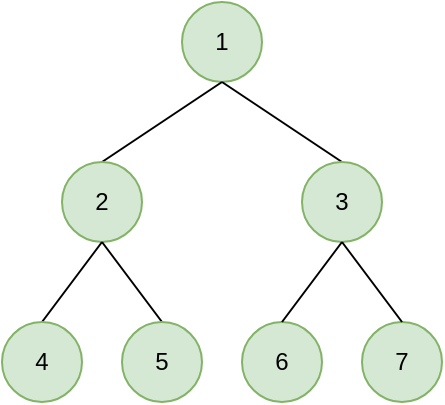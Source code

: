 <mxfile version="14.8.3" type="github" pages="8">
  <diagram id="eSW5-LiPnJgQetWfRYt6" name="tree">
    <mxGraphModel dx="868" dy="513" grid="1" gridSize="10" guides="1" tooltips="1" connect="1" arrows="1" fold="1" page="1" pageScale="1" pageWidth="850" pageHeight="1100" math="0" shadow="0">
      <root>
        <mxCell id="0" />
        <mxCell id="1" parent="0" />
        <mxCell id="f7YVh8TKLrN4A6xFFIKB-2" style="edgeStyle=orthogonalEdgeStyle;rounded=0;orthogonalLoop=1;jettySize=auto;html=1;exitX=0.5;exitY=1;exitDx=0;exitDy=0;" parent="1" edge="1">
          <mxGeometry relative="1" as="geometry">
            <mxPoint x="425" y="100" as="sourcePoint" />
            <mxPoint x="425" y="100" as="targetPoint" />
          </mxGeometry>
        </mxCell>
        <mxCell id="f7YVh8TKLrN4A6xFFIKB-4" value="1" style="ellipse;whiteSpace=wrap;html=1;aspect=fixed;fillColor=#d5e8d4;strokeColor=#82b366;" parent="1" vertex="1">
          <mxGeometry x="320" y="40" width="40" height="40" as="geometry" />
        </mxCell>
        <mxCell id="f7YVh8TKLrN4A6xFFIKB-13" value="" style="endArrow=none;html=1;exitX=0.5;exitY=0;exitDx=0;exitDy=0;entryX=0.5;entryY=1;entryDx=0;entryDy=0;" parent="1" source="f7YVh8TKLrN4A6xFFIKB-17" target="f7YVh8TKLrN4A6xFFIKB-4" edge="1">
          <mxGeometry width="50" height="50" relative="1" as="geometry">
            <mxPoint x="305.607" y="114.393" as="sourcePoint" />
            <mxPoint x="330" y="90" as="targetPoint" />
          </mxGeometry>
        </mxCell>
        <mxCell id="f7YVh8TKLrN4A6xFFIKB-15" value="" style="endArrow=none;html=1;exitX=0.5;exitY=0;exitDx=0;exitDy=0;" parent="1" source="f7YVh8TKLrN4A6xFFIKB-18" edge="1">
          <mxGeometry width="50" height="50" relative="1" as="geometry">
            <mxPoint x="364.393" y="114.393" as="sourcePoint" />
            <mxPoint x="340" y="80" as="targetPoint" />
          </mxGeometry>
        </mxCell>
        <mxCell id="f7YVh8TKLrN4A6xFFIKB-17" value="2" style="ellipse;whiteSpace=wrap;html=1;aspect=fixed;fillColor=#d5e8d4;strokeColor=#82b366;" parent="1" vertex="1">
          <mxGeometry x="260" y="120" width="40" height="40" as="geometry" />
        </mxCell>
        <mxCell id="f7YVh8TKLrN4A6xFFIKB-18" value="3" style="ellipse;whiteSpace=wrap;html=1;aspect=fixed;fillColor=#d5e8d4;strokeColor=#82b366;" parent="1" vertex="1">
          <mxGeometry x="380" y="120" width="40" height="40" as="geometry" />
        </mxCell>
        <mxCell id="f7YVh8TKLrN4A6xFFIKB-19" value="" style="endArrow=none;html=1;exitX=0.5;exitY=0;exitDx=0;exitDy=0;entryX=0.5;entryY=1;entryDx=0;entryDy=0;" parent="1" source="f7YVh8TKLrN4A6xFFIKB-22" edge="1">
          <mxGeometry width="50" height="50" relative="1" as="geometry">
            <mxPoint x="240" y="200" as="sourcePoint" />
            <mxPoint x="280" y="160" as="targetPoint" />
          </mxGeometry>
        </mxCell>
        <mxCell id="f7YVh8TKLrN4A6xFFIKB-20" value="" style="endArrow=none;html=1;entryX=0.5;entryY=1;entryDx=0;entryDy=0;exitX=0.5;exitY=0;exitDx=0;exitDy=0;" parent="1" source="f7YVh8TKLrN4A6xFFIKB-21" target="f7YVh8TKLrN4A6xFFIKB-17" edge="1">
          <mxGeometry width="50" height="50" relative="1" as="geometry">
            <mxPoint x="350" y="200" as="sourcePoint" />
            <mxPoint x="310" y="170" as="targetPoint" />
          </mxGeometry>
        </mxCell>
        <mxCell id="f7YVh8TKLrN4A6xFFIKB-21" value="5" style="ellipse;whiteSpace=wrap;html=1;aspect=fixed;fillColor=#d5e8d4;strokeColor=#82b366;" parent="1" vertex="1">
          <mxGeometry x="290" y="200" width="40" height="40" as="geometry" />
        </mxCell>
        <mxCell id="f7YVh8TKLrN4A6xFFIKB-22" value="4" style="ellipse;whiteSpace=wrap;html=1;aspect=fixed;fillColor=#d5e8d4;strokeColor=#82b366;" parent="1" vertex="1">
          <mxGeometry x="230" y="200" width="40" height="40" as="geometry" />
        </mxCell>
        <mxCell id="f7YVh8TKLrN4A6xFFIKB-23" value="6" style="ellipse;whiteSpace=wrap;html=1;aspect=fixed;fillColor=#d5e8d4;strokeColor=#82b366;" parent="1" vertex="1">
          <mxGeometry x="350" y="200" width="40" height="40" as="geometry" />
        </mxCell>
        <mxCell id="f7YVh8TKLrN4A6xFFIKB-24" value="7" style="ellipse;whiteSpace=wrap;html=1;aspect=fixed;fillColor=#d5e8d4;strokeColor=#82b366;" parent="1" vertex="1">
          <mxGeometry x="410" y="200" width="40" height="40" as="geometry" />
        </mxCell>
        <mxCell id="f7YVh8TKLrN4A6xFFIKB-25" value="" style="endArrow=none;html=1;entryX=0.5;entryY=1;entryDx=0;entryDy=0;exitX=0.5;exitY=0;exitDx=0;exitDy=0;" parent="1" source="f7YVh8TKLrN4A6xFFIKB-23" target="f7YVh8TKLrN4A6xFFIKB-18" edge="1">
          <mxGeometry width="50" height="50" relative="1" as="geometry">
            <mxPoint x="320" y="210" as="sourcePoint" />
            <mxPoint x="290" y="170" as="targetPoint" />
          </mxGeometry>
        </mxCell>
        <mxCell id="f7YVh8TKLrN4A6xFFIKB-27" value="" style="endArrow=none;html=1;exitX=0.5;exitY=0;exitDx=0;exitDy=0;" parent="1" source="f7YVh8TKLrN4A6xFFIKB-24" edge="1">
          <mxGeometry width="50" height="50" relative="1" as="geometry">
            <mxPoint x="380" y="210" as="sourcePoint" />
            <mxPoint x="400" y="160" as="targetPoint" />
          </mxGeometry>
        </mxCell>
      </root>
    </mxGraphModel>
  </diagram>
  <diagram id="alFlRcKbQvxBN2Mk8PJH" name="bit1">
    <mxGraphModel dx="868" dy="513" grid="1" gridSize="10" guides="1" tooltips="1" connect="1" arrows="1" fold="1" page="1" pageScale="1" pageWidth="850" pageHeight="1100" math="0" shadow="0">
      <root>
        <mxCell id="5VxA9XAPinv3GEsR_oUi-0" />
        <mxCell id="5VxA9XAPinv3GEsR_oUi-1" parent="5VxA9XAPinv3GEsR_oUi-0" />
        <mxCell id="5VxA9XAPinv3GEsR_oUi-10" value="&lt;font style=&quot;font-size: 24px&quot;&gt;&lt;font&gt;xy&lt;br&gt;00&lt;/font&gt;&lt;br&gt;&lt;/font&gt;" style="rounded=1;whiteSpace=wrap;html=1;strokeWidth=2;fillWeight=4;hachureGap=8;hachureAngle=45;fillColor=#1ba1e2;sketch=1;fontColor=#FF3333;" parent="5VxA9XAPinv3GEsR_oUi-1" vertex="1">
          <mxGeometry x="180" y="140" width="120" height="60" as="geometry" />
        </mxCell>
        <mxCell id="_U-deFnJdgMSj4OtgqD5-69" value="" style="endArrow=classic;html=1;entryX=0.842;entryY=-0.017;entryDx=0;entryDy=0;entryPerimeter=0;exitX=0.25;exitY=0;exitDx=0;exitDy=0;fontColor=#FF3333;" parent="5VxA9XAPinv3GEsR_oUi-1" edge="1">
          <mxGeometry relative="1" as="geometry">
            <mxPoint x="204.48" y="140" as="sourcePoint" />
            <mxPoint x="275.52" y="138.98" as="targetPoint" />
            <Array as="points">
              <mxPoint x="219.48" y="70" />
              <mxPoint x="229.48" y="60" />
              <mxPoint x="244.48" y="70" />
            </Array>
          </mxGeometry>
        </mxCell>
        <mxCell id="_U-deFnJdgMSj4OtgqD5-70" value="&lt;font style=&quot;font-size: 24px&quot;&gt;0&lt;/font&gt;" style="edgeLabel;resizable=0;html=1;align=center;verticalAlign=middle;rotation=0;fontColor=#FF3333;" parent="_U-deFnJdgMSj4OtgqD5-69" connectable="0" vertex="1">
          <mxGeometry relative="1" as="geometry">
            <mxPoint x="-3.03" y="-2.37" as="offset" />
          </mxGeometry>
        </mxCell>
        <mxCell id="_U-deFnJdgMSj4OtgqD5-72" value="" style="endArrow=classic;html=1;fontColor=#FF3333;" parent="5VxA9XAPinv3GEsR_oUi-1" edge="1">
          <mxGeometry width="50" height="50" relative="1" as="geometry">
            <mxPoint x="300" y="170" as="sourcePoint" />
            <mxPoint x="390" y="170" as="targetPoint" />
          </mxGeometry>
        </mxCell>
        <mxCell id="_U-deFnJdgMSj4OtgqD5-91" value="&lt;font style=&quot;font-size: 24px&quot;&gt;1&lt;/font&gt;" style="edgeLabel;html=1;align=center;verticalAlign=middle;resizable=0;points=[];fontColor=#FF3333;" parent="_U-deFnJdgMSj4OtgqD5-72" vertex="1" connectable="0">
          <mxGeometry x="-0.111" y="2" relative="1" as="geometry">
            <mxPoint as="offset" />
          </mxGeometry>
        </mxCell>
        <mxCell id="_U-deFnJdgMSj4OtgqD5-81" value="&lt;font style=&quot;font-size: 24px&quot;&gt;&lt;font&gt;xy&lt;br&gt;&lt;/font&gt;01&lt;br&gt;&lt;/font&gt;" style="rounded=1;whiteSpace=wrap;html=1;strokeWidth=2;fillWeight=4;hachureGap=8;hachureAngle=45;fillColor=#1ba1e2;sketch=1;fontColor=#FF3333;" parent="5VxA9XAPinv3GEsR_oUi-1" vertex="1">
          <mxGeometry x="390" y="140" width="120" height="60" as="geometry" />
        </mxCell>
        <mxCell id="_U-deFnJdgMSj4OtgqD5-82" value="" style="endArrow=classic;html=1;entryX=0.842;entryY=-0.017;entryDx=0;entryDy=0;entryPerimeter=0;exitX=0.25;exitY=0;exitDx=0;exitDy=0;fontColor=#FF3333;" parent="5VxA9XAPinv3GEsR_oUi-1" edge="1">
          <mxGeometry relative="1" as="geometry">
            <mxPoint x="414.48" y="140" as="sourcePoint" />
            <mxPoint x="485.52" y="138.98" as="targetPoint" />
            <Array as="points">
              <mxPoint x="429.48" y="70" />
              <mxPoint x="439.48" y="60" />
              <mxPoint x="454.48" y="70" />
            </Array>
          </mxGeometry>
        </mxCell>
        <mxCell id="_U-deFnJdgMSj4OtgqD5-83" value="&lt;font style=&quot;font-size: 24px&quot;&gt;0&lt;/font&gt;" style="edgeLabel;resizable=0;html=1;align=center;verticalAlign=middle;rotation=0;fontColor=#FF3333;" parent="_U-deFnJdgMSj4OtgqD5-82" connectable="0" vertex="1">
          <mxGeometry relative="1" as="geometry">
            <mxPoint x="-3.03" y="-2.37" as="offset" />
          </mxGeometry>
        </mxCell>
        <mxCell id="_U-deFnJdgMSj4OtgqD5-84" value="" style="endArrow=classic;html=1;fontColor=#FF3333;" parent="5VxA9XAPinv3GEsR_oUi-1" edge="1">
          <mxGeometry width="50" height="50" relative="1" as="geometry">
            <mxPoint x="510" y="170" as="sourcePoint" />
            <mxPoint x="600" y="170" as="targetPoint" />
          </mxGeometry>
        </mxCell>
        <mxCell id="_U-deFnJdgMSj4OtgqD5-92" value="&lt;font style=&quot;font-size: 24px&quot;&gt;1&lt;/font&gt;" style="edgeLabel;html=1;align=center;verticalAlign=middle;resizable=0;points=[];fontColor=#FF3333;" parent="_U-deFnJdgMSj4OtgqD5-84" vertex="1" connectable="0">
          <mxGeometry x="-0.156" y="-1" relative="1" as="geometry">
            <mxPoint as="offset" />
          </mxGeometry>
        </mxCell>
        <mxCell id="_U-deFnJdgMSj4OtgqD5-85" value="&lt;font style=&quot;font-size: 24px&quot;&gt;&lt;font&gt;xy&lt;br&gt;&lt;/font&gt;10&lt;br&gt;&lt;/font&gt;" style="rounded=1;whiteSpace=wrap;html=1;strokeWidth=2;fillWeight=4;hachureGap=8;hachureAngle=45;fillColor=#1ba1e2;sketch=1;fontColor=#FF3333;" parent="5VxA9XAPinv3GEsR_oUi-1" vertex="1">
          <mxGeometry x="600" y="140" width="120" height="60" as="geometry" />
        </mxCell>
        <mxCell id="_U-deFnJdgMSj4OtgqD5-86" value="" style="endArrow=classic;html=1;entryX=0.842;entryY=-0.017;entryDx=0;entryDy=0;entryPerimeter=0;exitX=0.25;exitY=0;exitDx=0;exitDy=0;fontColor=#FF3333;" parent="5VxA9XAPinv3GEsR_oUi-1" edge="1">
          <mxGeometry relative="1" as="geometry">
            <mxPoint x="624.48" y="140" as="sourcePoint" />
            <mxPoint x="695.52" y="138.98" as="targetPoint" />
            <Array as="points">
              <mxPoint x="639.48" y="70" />
              <mxPoint x="649.48" y="60" />
              <mxPoint x="664.48" y="70" />
            </Array>
          </mxGeometry>
        </mxCell>
        <mxCell id="_U-deFnJdgMSj4OtgqD5-87" value="&lt;font style=&quot;font-size: 24px&quot;&gt;0&lt;/font&gt;" style="edgeLabel;resizable=0;html=1;align=center;verticalAlign=middle;rotation=0;fontColor=#FF3333;" parent="_U-deFnJdgMSj4OtgqD5-86" connectable="0" vertex="1">
          <mxGeometry relative="1" as="geometry">
            <mxPoint x="-3.03" y="-2.37" as="offset" />
          </mxGeometry>
        </mxCell>
        <mxCell id="_U-deFnJdgMSj4OtgqD5-89" value="" style="endArrow=classic;html=1;exitX=0.5;exitY=1;exitDx=0;exitDy=0;entryX=0.5;entryY=1;entryDx=0;entryDy=0;fontColor=#FF3333;" parent="5VxA9XAPinv3GEsR_oUi-1" source="_U-deFnJdgMSj4OtgqD5-85" target="5VxA9XAPinv3GEsR_oUi-10" edge="1">
          <mxGeometry relative="1" as="geometry">
            <mxPoint x="650" y="210" as="sourcePoint" />
            <mxPoint x="230" y="210" as="targetPoint" />
            <Array as="points">
              <mxPoint x="450" y="320" />
            </Array>
          </mxGeometry>
        </mxCell>
        <mxCell id="_U-deFnJdgMSj4OtgqD5-90" value="&lt;font style=&quot;font-size: 24px&quot;&gt;1&lt;/font&gt;" style="edgeLabel;resizable=0;html=1;align=center;verticalAlign=middle;rotation=0;fontColor=#FF3333;" parent="_U-deFnJdgMSj4OtgqD5-89" connectable="0" vertex="1">
          <mxGeometry relative="1" as="geometry">
            <mxPoint x="4.97" y="-2.37" as="offset" />
          </mxGeometry>
        </mxCell>
      </root>
    </mxGraphModel>
  </diagram>
  <diagram id="w9qxzJescamWcupgZaA1" name="link">
    <mxGraphModel dx="920" dy="549" grid="1" gridSize="10" guides="1" tooltips="1" connect="1" arrows="1" fold="1" page="1" pageScale="1" pageWidth="850" pageHeight="1100" math="0" shadow="0">
      <root>
        <mxCell id="eHKpYA5alPevNPAFvLDE-0" />
        <mxCell id="eHKpYA5alPevNPAFvLDE-1" parent="eHKpYA5alPevNPAFvLDE-0" />
        <mxCell id="eHKpYA5alPevNPAFvLDE-3" value="" style="ellipse;whiteSpace=wrap;html=1;aspect=fixed;fillColor=#d5e8d4;strokeColor=#82b366;" vertex="1" parent="eHKpYA5alPevNPAFvLDE-1">
          <mxGeometry x="360" y="159" width="121" height="121" as="geometry" />
        </mxCell>
        <mxCell id="eHKpYA5alPevNPAFvLDE-4" value="" style="endArrow=none;html=1;entryX=0.5;entryY=0;entryDx=0;entryDy=0;fillColor=#e1d5e7;strokeColor=#9673a6;strokeWidth=2;" edge="1" parent="eHKpYA5alPevNPAFvLDE-1" target="eHKpYA5alPevNPAFvLDE-3">
          <mxGeometry width="50" height="50" relative="1" as="geometry">
            <mxPoint x="240" y="159" as="sourcePoint" />
            <mxPoint x="400" y="159" as="targetPoint" />
          </mxGeometry>
        </mxCell>
        <mxCell id="eHKpYA5alPevNPAFvLDE-5" value="y" style="text;html=1;resizable=0;autosize=1;align=center;verticalAlign=middle;points=[];fillColor=none;strokeColor=none;rounded=0;fontSize=20;" vertex="1" parent="eHKpYA5alPevNPAFvLDE-1">
          <mxGeometry x="455" y="180" width="40" height="40" as="geometry" />
        </mxCell>
        <mxCell id="eHKpYA5alPevNPAFvLDE-6" value="z" style="text;html=1;resizable=0;autosize=1;align=center;verticalAlign=middle;points=[];fillColor=none;strokeColor=none;rounded=0;fontSize=20;" vertex="1" parent="eHKpYA5alPevNPAFvLDE-1">
          <mxGeometry x="365" y="250" width="40" height="40" as="geometry" />
        </mxCell>
        <mxCell id="eHKpYA5alPevNPAFvLDE-7" value="s" style="text;html=1;resizable=0;autosize=1;align=center;verticalAlign=middle;points=[];fillColor=none;strokeColor=none;rounded=0;fontSize=20;" vertex="1" parent="eHKpYA5alPevNPAFvLDE-1">
          <mxGeometry x="400" y="132" width="40" height="40" as="geometry" />
        </mxCell>
        <mxCell id="eHKpYA5alPevNPAFvLDE-8" value="x" style="text;html=1;resizable=0;autosize=1;align=center;verticalAlign=middle;points=[];fillColor=none;strokeColor=none;rounded=0;fontSize=20;" vertex="1" parent="eHKpYA5alPevNPAFvLDE-1">
          <mxGeometry x="295" y="140" width="40" height="40" as="geometry" />
        </mxCell>
        <mxCell id="eHKpYA5alPevNPAFvLDE-9" value="" style="ellipse;whiteSpace=wrap;html=1;aspect=fixed;fontSize=20;fillColor=#f8cecc;strokeColor=#b85450;" vertex="1" parent="eHKpYA5alPevNPAFvLDE-1">
          <mxGeometry x="470" y="240" width="10" height="10" as="geometry" />
        </mxCell>
        <mxCell id="eHKpYA5alPevNPAFvLDE-10" value="相遇点" style="text;html=1;resizable=0;autosize=1;align=center;verticalAlign=middle;points=[];fillColor=none;strokeColor=none;rounded=0;fontSize=20;" vertex="1" parent="eHKpYA5alPevNPAFvLDE-1">
          <mxGeometry x="470" y="225" width="100" height="40" as="geometry" />
        </mxCell>
        <mxCell id="eHKpYA5alPevNPAFvLDE-11" value="" style="edgeStyle=segmentEdgeStyle;endArrow=classic;html=1;strokeWidth=2;fontSize=20;fillColor=#dae8fc;strokeColor=#6c8ebf;" edge="1" parent="eHKpYA5alPevNPAFvLDE-1">
          <mxGeometry width="50" height="50" relative="1" as="geometry">
            <mxPoint x="415" y="186" as="sourcePoint" />
            <mxPoint x="455" y="225" as="targetPoint" />
          </mxGeometry>
        </mxCell>
      </root>
    </mxGraphModel>
  </diagram>
  <diagram id="IFm3jbRkOE_JAzR1Ub65" name="bit2">
    <mxGraphModel dx="920" dy="549" grid="1" gridSize="10" guides="1" tooltips="1" connect="1" arrows="1" fold="1" page="1" pageScale="1" pageWidth="850" pageHeight="1100" math="0" shadow="0">
      <root>
        <mxCell id="Q3PTGosh3rV6l6ltB1Wl-0" />
        <mxCell id="Q3PTGosh3rV6l6ltB1Wl-1" parent="Q3PTGosh3rV6l6ltB1Wl-0" />
        <mxCell id="Q3PTGosh3rV6l6ltB1Wl-2" value="&lt;font style=&quot;font-size: 24px&quot;&gt;&lt;font&gt;xyz&lt;br&gt;000&lt;/font&gt;&lt;br&gt;&lt;/font&gt;" style="rounded=1;whiteSpace=wrap;html=1;strokeWidth=2;fillWeight=4;hachureGap=8;hachureAngle=45;fillColor=#1ba1e2;sketch=1;fontColor=#FF3333;" vertex="1" parent="Q3PTGosh3rV6l6ltB1Wl-1">
          <mxGeometry x="180" y="140" width="120" height="60" as="geometry" />
        </mxCell>
        <mxCell id="Q3PTGosh3rV6l6ltB1Wl-3" value="" style="endArrow=classic;html=1;entryX=0.842;entryY=-0.017;entryDx=0;entryDy=0;entryPerimeter=0;exitX=0.25;exitY=0;exitDx=0;exitDy=0;fontColor=#FF3333;" edge="1" parent="Q3PTGosh3rV6l6ltB1Wl-1">
          <mxGeometry relative="1" as="geometry">
            <mxPoint x="204.48" y="140" as="sourcePoint" />
            <mxPoint x="275.52" y="138.98" as="targetPoint" />
            <Array as="points">
              <mxPoint x="219.48" y="70" />
              <mxPoint x="229.48" y="60" />
              <mxPoint x="244.48" y="70" />
            </Array>
          </mxGeometry>
        </mxCell>
        <mxCell id="Q3PTGosh3rV6l6ltB1Wl-4" value="&lt;font style=&quot;font-size: 24px&quot;&gt;0&lt;/font&gt;" style="edgeLabel;resizable=0;html=1;align=center;verticalAlign=middle;rotation=0;fontColor=#FF3333;" connectable="0" vertex="1" parent="Q3PTGosh3rV6l6ltB1Wl-3">
          <mxGeometry relative="1" as="geometry">
            <mxPoint x="-3.03" y="-2.37" as="offset" />
          </mxGeometry>
        </mxCell>
        <mxCell id="Q3PTGosh3rV6l6ltB1Wl-5" value="" style="endArrow=classic;html=1;fontColor=#FF3333;" edge="1" parent="Q3PTGosh3rV6l6ltB1Wl-1">
          <mxGeometry width="50" height="50" relative="1" as="geometry">
            <mxPoint x="300" y="170" as="sourcePoint" />
            <mxPoint x="390" y="170" as="targetPoint" />
          </mxGeometry>
        </mxCell>
        <mxCell id="Q3PTGosh3rV6l6ltB1Wl-6" value="&lt;font style=&quot;font-size: 24px&quot;&gt;1&lt;/font&gt;" style="edgeLabel;html=1;align=center;verticalAlign=middle;resizable=0;points=[];fontColor=#FF3333;" vertex="1" connectable="0" parent="Q3PTGosh3rV6l6ltB1Wl-5">
          <mxGeometry x="-0.111" y="2" relative="1" as="geometry">
            <mxPoint as="offset" />
          </mxGeometry>
        </mxCell>
        <mxCell id="Q3PTGosh3rV6l6ltB1Wl-7" value="&lt;font style=&quot;font-size: 24px&quot;&gt;&lt;font&gt;xyz&lt;br&gt;&lt;/font&gt;001&lt;br&gt;&lt;/font&gt;" style="rounded=1;whiteSpace=wrap;html=1;strokeWidth=2;fillWeight=4;hachureGap=8;hachureAngle=45;fillColor=#1ba1e2;sketch=1;fontColor=#FF3333;" vertex="1" parent="Q3PTGosh3rV6l6ltB1Wl-1">
          <mxGeometry x="390" y="140" width="120" height="60" as="geometry" />
        </mxCell>
        <mxCell id="Q3PTGosh3rV6l6ltB1Wl-8" value="" style="endArrow=classic;html=1;entryX=0.842;entryY=-0.017;entryDx=0;entryDy=0;entryPerimeter=0;exitX=0.25;exitY=0;exitDx=0;exitDy=0;fontColor=#FF3333;" edge="1" parent="Q3PTGosh3rV6l6ltB1Wl-1">
          <mxGeometry relative="1" as="geometry">
            <mxPoint x="414.48" y="140" as="sourcePoint" />
            <mxPoint x="485.52" y="138.98" as="targetPoint" />
            <Array as="points">
              <mxPoint x="429.48" y="70" />
              <mxPoint x="439.48" y="60" />
              <mxPoint x="454.48" y="70" />
            </Array>
          </mxGeometry>
        </mxCell>
        <mxCell id="Q3PTGosh3rV6l6ltB1Wl-9" value="&lt;font style=&quot;font-size: 24px&quot;&gt;0&lt;/font&gt;" style="edgeLabel;resizable=0;html=1;align=center;verticalAlign=middle;rotation=0;fontColor=#FF3333;" connectable="0" vertex="1" parent="Q3PTGosh3rV6l6ltB1Wl-8">
          <mxGeometry relative="1" as="geometry">
            <mxPoint x="-3.03" y="-2.37" as="offset" />
          </mxGeometry>
        </mxCell>
        <mxCell id="Q3PTGosh3rV6l6ltB1Wl-10" value="" style="endArrow=classic;html=1;fontColor=#FF3333;" edge="1" parent="Q3PTGosh3rV6l6ltB1Wl-1">
          <mxGeometry width="50" height="50" relative="1" as="geometry">
            <mxPoint x="510" y="170" as="sourcePoint" />
            <mxPoint x="600" y="170" as="targetPoint" />
          </mxGeometry>
        </mxCell>
        <mxCell id="Q3PTGosh3rV6l6ltB1Wl-11" value="&lt;font style=&quot;font-size: 24px&quot;&gt;1&lt;/font&gt;" style="edgeLabel;html=1;align=center;verticalAlign=middle;resizable=0;points=[];fontColor=#FF3333;" vertex="1" connectable="0" parent="Q3PTGosh3rV6l6ltB1Wl-10">
          <mxGeometry x="-0.156" y="-1" relative="1" as="geometry">
            <mxPoint as="offset" />
          </mxGeometry>
        </mxCell>
        <mxCell id="Q3PTGosh3rV6l6ltB1Wl-12" value="&lt;font style=&quot;font-size: 24px&quot;&gt;&lt;font&gt;xyz&lt;br&gt;&lt;/font&gt;010&lt;br&gt;&lt;/font&gt;" style="rounded=1;whiteSpace=wrap;html=1;strokeWidth=2;fillWeight=4;hachureGap=8;hachureAngle=45;fillColor=#1ba1e2;sketch=1;fontColor=#FF3333;" vertex="1" parent="Q3PTGosh3rV6l6ltB1Wl-1">
          <mxGeometry x="600" y="140" width="120" height="60" as="geometry" />
        </mxCell>
        <mxCell id="Q3PTGosh3rV6l6ltB1Wl-13" value="" style="endArrow=classic;html=1;entryX=0.842;entryY=-0.017;entryDx=0;entryDy=0;entryPerimeter=0;exitX=0.25;exitY=0;exitDx=0;exitDy=0;fontColor=#FF3333;" edge="1" parent="Q3PTGosh3rV6l6ltB1Wl-1">
          <mxGeometry relative="1" as="geometry">
            <mxPoint x="624.48" y="140" as="sourcePoint" />
            <mxPoint x="695.52" y="138.98" as="targetPoint" />
            <Array as="points">
              <mxPoint x="639.48" y="70" />
              <mxPoint x="649.48" y="60" />
              <mxPoint x="664.48" y="70" />
            </Array>
          </mxGeometry>
        </mxCell>
        <mxCell id="Q3PTGosh3rV6l6ltB1Wl-14" value="&lt;font style=&quot;font-size: 24px&quot;&gt;0&lt;/font&gt;" style="edgeLabel;resizable=0;html=1;align=center;verticalAlign=middle;rotation=0;fontColor=#FF3333;" connectable="0" vertex="1" parent="Q3PTGosh3rV6l6ltB1Wl-13">
          <mxGeometry relative="1" as="geometry">
            <mxPoint x="-3.03" y="-2.37" as="offset" />
          </mxGeometry>
        </mxCell>
        <mxCell id="Q3PTGosh3rV6l6ltB1Wl-15" value="" style="endArrow=classic;html=1;exitX=0.5;exitY=1;exitDx=0;exitDy=0;entryX=0.5;entryY=1;entryDx=0;entryDy=0;fontColor=#FF3333;" edge="1" parent="Q3PTGosh3rV6l6ltB1Wl-1" source="Q3PTGosh3rV6l6ltB1Wl-17" target="Q3PTGosh3rV6l6ltB1Wl-2">
          <mxGeometry relative="1" as="geometry">
            <mxPoint x="650" y="210" as="sourcePoint" />
            <mxPoint x="230" y="210" as="targetPoint" />
            <Array as="points">
              <mxPoint x="560" y="330" />
            </Array>
          </mxGeometry>
        </mxCell>
        <mxCell id="Q3PTGosh3rV6l6ltB1Wl-16" value="&lt;font style=&quot;font-size: 24px&quot;&gt;1&lt;/font&gt;" style="edgeLabel;resizable=0;html=1;align=center;verticalAlign=middle;rotation=0;fontColor=#FF3333;" connectable="0" vertex="1" parent="Q3PTGosh3rV6l6ltB1Wl-15">
          <mxGeometry relative="1" as="geometry">
            <mxPoint x="4.97" y="-2.37" as="offset" />
          </mxGeometry>
        </mxCell>
        <mxCell id="Q3PTGosh3rV6l6ltB1Wl-17" value="&lt;font style=&quot;font-size: 24px&quot;&gt;&lt;font&gt;xyz&lt;br&gt;&lt;/font&gt;100&lt;br&gt;&lt;/font&gt;" style="rounded=1;whiteSpace=wrap;html=1;strokeWidth=2;fillWeight=4;hachureGap=8;hachureAngle=45;fillColor=#1ba1e2;sketch=1;fontColor=#FF3333;" vertex="1" parent="Q3PTGosh3rV6l6ltB1Wl-1">
          <mxGeometry x="800" y="140" width="120" height="60" as="geometry" />
        </mxCell>
        <mxCell id="Q3PTGosh3rV6l6ltB1Wl-18" value="" style="endArrow=classic;html=1;entryX=0.842;entryY=-0.017;entryDx=0;entryDy=0;entryPerimeter=0;exitX=0.25;exitY=0;exitDx=0;exitDy=0;fontColor=#FF3333;" edge="1" parent="Q3PTGosh3rV6l6ltB1Wl-1">
          <mxGeometry relative="1" as="geometry">
            <mxPoint x="824.48" y="140" as="sourcePoint" />
            <mxPoint x="895.52" y="138.98" as="targetPoint" />
            <Array as="points">
              <mxPoint x="839.48" y="70" />
              <mxPoint x="849.48" y="60" />
              <mxPoint x="864.48" y="70" />
            </Array>
          </mxGeometry>
        </mxCell>
        <mxCell id="Q3PTGosh3rV6l6ltB1Wl-19" value="&lt;font style=&quot;font-size: 24px&quot;&gt;0&lt;/font&gt;" style="edgeLabel;resizable=0;html=1;align=center;verticalAlign=middle;rotation=0;fontColor=#FF3333;" connectable="0" vertex="1" parent="Q3PTGosh3rV6l6ltB1Wl-18">
          <mxGeometry relative="1" as="geometry">
            <mxPoint x="-3.03" y="-2.37" as="offset" />
          </mxGeometry>
        </mxCell>
        <mxCell id="Q3PTGosh3rV6l6ltB1Wl-21" value="" style="endArrow=classic;html=1;fontColor=#FF3333;" edge="1" parent="Q3PTGosh3rV6l6ltB1Wl-1">
          <mxGeometry width="50" height="50" relative="1" as="geometry">
            <mxPoint x="710" y="169.5" as="sourcePoint" />
            <mxPoint x="800" y="169.5" as="targetPoint" />
          </mxGeometry>
        </mxCell>
        <mxCell id="Q3PTGosh3rV6l6ltB1Wl-22" value="&lt;font style=&quot;font-size: 24px&quot;&gt;1&lt;/font&gt;" style="edgeLabel;html=1;align=center;verticalAlign=middle;resizable=0;points=[];fontColor=#FF3333;" vertex="1" connectable="0" parent="Q3PTGosh3rV6l6ltB1Wl-21">
          <mxGeometry x="-0.156" y="-1" relative="1" as="geometry">
            <mxPoint as="offset" />
          </mxGeometry>
        </mxCell>
      </root>
    </mxGraphModel>
  </diagram>
  <diagram id="b-ricuGb1CE5YQi9wbE-" name="bit3">
    <mxGraphModel dx="920" dy="549" grid="1" gridSize="10" guides="1" tooltips="1" connect="1" arrows="1" fold="1" page="1" pageScale="1" pageWidth="850" pageHeight="1100" math="0" shadow="0">
      <root>
        <mxCell id="xEDINvoy7ezkvYWFJkVL-0" />
        <mxCell id="xEDINvoy7ezkvYWFJkVL-1" parent="xEDINvoy7ezkvYWFJkVL-0" />
        <mxCell id="930pn1fo4tNJmrlibiu0-0" value="&lt;font style=&quot;font-size: 24px&quot;&gt;&lt;font&gt;xy&lt;br&gt;00&lt;/font&gt;&lt;br&gt;&lt;/font&gt;" style="rounded=1;whiteSpace=wrap;html=1;strokeWidth=2;fillWeight=4;hachureGap=8;hachureAngle=45;fillColor=#1ba1e2;sketch=1;fontColor=#FF3333;" vertex="1" parent="xEDINvoy7ezkvYWFJkVL-1">
          <mxGeometry x="180" y="140" width="120" height="60" as="geometry" />
        </mxCell>
        <mxCell id="930pn1fo4tNJmrlibiu0-1" value="" style="endArrow=classic;html=1;entryX=0.842;entryY=-0.017;entryDx=0;entryDy=0;entryPerimeter=0;exitX=0.25;exitY=0;exitDx=0;exitDy=0;fontColor=#FF3333;" edge="1" parent="xEDINvoy7ezkvYWFJkVL-1">
          <mxGeometry relative="1" as="geometry">
            <mxPoint x="204.48" y="140" as="sourcePoint" />
            <mxPoint x="275.52" y="138.98" as="targetPoint" />
            <Array as="points">
              <mxPoint x="219.48" y="70" />
              <mxPoint x="229.48" y="60" />
              <mxPoint x="244.48" y="70" />
            </Array>
          </mxGeometry>
        </mxCell>
        <mxCell id="930pn1fo4tNJmrlibiu0-2" value="&lt;font style=&quot;font-size: 24px&quot;&gt;0&lt;/font&gt;" style="edgeLabel;resizable=0;html=1;align=center;verticalAlign=middle;rotation=0;fontColor=#FF3333;" connectable="0" vertex="1" parent="930pn1fo4tNJmrlibiu0-1">
          <mxGeometry relative="1" as="geometry">
            <mxPoint x="-3.03" y="-2.37" as="offset" />
          </mxGeometry>
        </mxCell>
        <mxCell id="930pn1fo4tNJmrlibiu0-3" value="" style="endArrow=classic;html=1;fontColor=#FF3333;" edge="1" parent="xEDINvoy7ezkvYWFJkVL-1">
          <mxGeometry width="50" height="50" relative="1" as="geometry">
            <mxPoint x="300" y="170" as="sourcePoint" />
            <mxPoint x="390" y="170" as="targetPoint" />
          </mxGeometry>
        </mxCell>
        <mxCell id="930pn1fo4tNJmrlibiu0-4" value="&lt;font style=&quot;font-size: 24px&quot;&gt;1&lt;/font&gt;" style="edgeLabel;html=1;align=center;verticalAlign=middle;resizable=0;points=[];fontColor=#FF3333;" vertex="1" connectable="0" parent="930pn1fo4tNJmrlibiu0-3">
          <mxGeometry x="-0.111" y="2" relative="1" as="geometry">
            <mxPoint as="offset" />
          </mxGeometry>
        </mxCell>
        <mxCell id="930pn1fo4tNJmrlibiu0-5" value="&lt;font style=&quot;font-size: 24px&quot;&gt;&lt;font&gt;xy&lt;br&gt;&lt;/font&gt;01&lt;br&gt;&lt;/font&gt;" style="rounded=1;whiteSpace=wrap;html=1;strokeWidth=2;fillWeight=4;hachureGap=8;hachureAngle=45;fillColor=#1ba1e2;sketch=1;fontColor=#FF3333;" vertex="1" parent="xEDINvoy7ezkvYWFJkVL-1">
          <mxGeometry x="390" y="140" width="120" height="60" as="geometry" />
        </mxCell>
        <mxCell id="930pn1fo4tNJmrlibiu0-6" value="" style="endArrow=classic;html=1;entryX=0.842;entryY=-0.017;entryDx=0;entryDy=0;entryPerimeter=0;exitX=0.25;exitY=0;exitDx=0;exitDy=0;fontColor=#FF3333;" edge="1" parent="xEDINvoy7ezkvYWFJkVL-1">
          <mxGeometry relative="1" as="geometry">
            <mxPoint x="414.48" y="140" as="sourcePoint" />
            <mxPoint x="485.52" y="138.98" as="targetPoint" />
            <Array as="points">
              <mxPoint x="429.48" y="70" />
              <mxPoint x="439.48" y="60" />
              <mxPoint x="454.48" y="70" />
            </Array>
          </mxGeometry>
        </mxCell>
        <mxCell id="930pn1fo4tNJmrlibiu0-7" value="&lt;font style=&quot;font-size: 24px&quot;&gt;0&lt;/font&gt;" style="edgeLabel;resizable=0;html=1;align=center;verticalAlign=middle;rotation=0;fontColor=#FF3333;" connectable="0" vertex="1" parent="930pn1fo4tNJmrlibiu0-6">
          <mxGeometry relative="1" as="geometry">
            <mxPoint x="-3.03" y="-2.37" as="offset" />
          </mxGeometry>
        </mxCell>
        <mxCell id="930pn1fo4tNJmrlibiu0-8" value="" style="endArrow=classic;html=1;fontColor=#FF3333;" edge="1" parent="xEDINvoy7ezkvYWFJkVL-1">
          <mxGeometry width="50" height="50" relative="1" as="geometry">
            <mxPoint x="510" y="170" as="sourcePoint" />
            <mxPoint x="600" y="170" as="targetPoint" />
          </mxGeometry>
        </mxCell>
        <mxCell id="930pn1fo4tNJmrlibiu0-9" value="&lt;font style=&quot;font-size: 24px&quot;&gt;1&lt;/font&gt;" style="edgeLabel;html=1;align=center;verticalAlign=middle;resizable=0;points=[];fontColor=#FF3333;" vertex="1" connectable="0" parent="930pn1fo4tNJmrlibiu0-8">
          <mxGeometry x="-0.156" y="-1" relative="1" as="geometry">
            <mxPoint as="offset" />
          </mxGeometry>
        </mxCell>
        <mxCell id="930pn1fo4tNJmrlibiu0-10" value="&lt;font style=&quot;font-size: 24px&quot;&gt;&lt;font&gt;xy&lt;br&gt;&lt;/font&gt;10&lt;br&gt;&lt;/font&gt;" style="rounded=1;whiteSpace=wrap;html=1;strokeWidth=2;fillWeight=4;hachureGap=8;hachureAngle=45;fillColor=#1ba1e2;sketch=1;fontColor=#FF3333;" vertex="1" parent="xEDINvoy7ezkvYWFJkVL-1">
          <mxGeometry x="600" y="140" width="120" height="60" as="geometry" />
        </mxCell>
        <mxCell id="930pn1fo4tNJmrlibiu0-11" value="" style="endArrow=classic;html=1;entryX=0.842;entryY=-0.017;entryDx=0;entryDy=0;entryPerimeter=0;exitX=0.25;exitY=0;exitDx=0;exitDy=0;fontColor=#FF3333;" edge="1" parent="xEDINvoy7ezkvYWFJkVL-1">
          <mxGeometry relative="1" as="geometry">
            <mxPoint x="624.48" y="140" as="sourcePoint" />
            <mxPoint x="695.52" y="138.98" as="targetPoint" />
            <Array as="points">
              <mxPoint x="639.48" y="70" />
              <mxPoint x="649.48" y="60" />
              <mxPoint x="664.48" y="70" />
            </Array>
          </mxGeometry>
        </mxCell>
        <mxCell id="930pn1fo4tNJmrlibiu0-12" value="&lt;font style=&quot;font-size: 24px&quot;&gt;0&lt;/font&gt;" style="edgeLabel;resizable=0;html=1;align=center;verticalAlign=middle;rotation=0;fontColor=#FF3333;" connectable="0" vertex="1" parent="930pn1fo4tNJmrlibiu0-11">
          <mxGeometry relative="1" as="geometry">
            <mxPoint x="-3.03" y="-2.37" as="offset" />
          </mxGeometry>
        </mxCell>
        <mxCell id="930pn1fo4tNJmrlibiu0-13" value="" style="endArrow=classic;html=1;exitX=0.5;exitY=1;exitDx=0;exitDy=0;entryX=0.5;entryY=1;entryDx=0;entryDy=0;fontColor=#FF3333;" edge="1" parent="xEDINvoy7ezkvYWFJkVL-1" source="930pn1fo4tNJmrlibiu0-15" target="930pn1fo4tNJmrlibiu0-0">
          <mxGeometry relative="1" as="geometry">
            <mxPoint x="650" y="210" as="sourcePoint" />
            <mxPoint x="230" y="210" as="targetPoint" />
            <Array as="points">
              <mxPoint x="560" y="330" />
            </Array>
          </mxGeometry>
        </mxCell>
        <mxCell id="930pn1fo4tNJmrlibiu0-14" value="&lt;font style=&quot;font-size: 24px&quot;&gt;1&lt;/font&gt;" style="edgeLabel;resizable=0;html=1;align=center;verticalAlign=middle;rotation=0;fontColor=#FF3333;" connectable="0" vertex="1" parent="930pn1fo4tNJmrlibiu0-13">
          <mxGeometry relative="1" as="geometry">
            <mxPoint x="4.97" y="-2.37" as="offset" />
          </mxGeometry>
        </mxCell>
        <mxCell id="930pn1fo4tNJmrlibiu0-15" value="&lt;font style=&quot;font-size: 24px&quot;&gt;&lt;font&gt;xy&lt;br&gt;&lt;/font&gt;11&lt;br&gt;&lt;/font&gt;" style="rounded=1;whiteSpace=wrap;html=1;strokeWidth=2;fillWeight=4;hachureGap=8;hachureAngle=45;fillColor=#1ba1e2;sketch=1;fontColor=#FF3333;" vertex="1" parent="xEDINvoy7ezkvYWFJkVL-1">
          <mxGeometry x="800" y="140" width="120" height="60" as="geometry" />
        </mxCell>
        <mxCell id="930pn1fo4tNJmrlibiu0-16" value="" style="endArrow=classic;html=1;entryX=0.842;entryY=-0.017;entryDx=0;entryDy=0;entryPerimeter=0;exitX=0.25;exitY=0;exitDx=0;exitDy=0;fontColor=#FF3333;" edge="1" parent="xEDINvoy7ezkvYWFJkVL-1">
          <mxGeometry relative="1" as="geometry">
            <mxPoint x="824.48" y="140" as="sourcePoint" />
            <mxPoint x="895.52" y="138.98" as="targetPoint" />
            <Array as="points">
              <mxPoint x="839.48" y="70" />
              <mxPoint x="849.48" y="60" />
              <mxPoint x="864.48" y="70" />
            </Array>
          </mxGeometry>
        </mxCell>
        <mxCell id="930pn1fo4tNJmrlibiu0-17" value="&lt;font style=&quot;font-size: 24px&quot;&gt;0&lt;/font&gt;" style="edgeLabel;resizable=0;html=1;align=center;verticalAlign=middle;rotation=0;fontColor=#FF3333;" connectable="0" vertex="1" parent="930pn1fo4tNJmrlibiu0-16">
          <mxGeometry relative="1" as="geometry">
            <mxPoint x="-3.03" y="-2.37" as="offset" />
          </mxGeometry>
        </mxCell>
        <mxCell id="930pn1fo4tNJmrlibiu0-18" value="" style="endArrow=classic;html=1;fontColor=#FF3333;" edge="1" parent="xEDINvoy7ezkvYWFJkVL-1">
          <mxGeometry width="50" height="50" relative="1" as="geometry">
            <mxPoint x="710" y="169.5" as="sourcePoint" />
            <mxPoint x="800" y="169.5" as="targetPoint" />
          </mxGeometry>
        </mxCell>
        <mxCell id="930pn1fo4tNJmrlibiu0-19" value="&lt;font style=&quot;font-size: 24px&quot;&gt;1&lt;/font&gt;" style="edgeLabel;html=1;align=center;verticalAlign=middle;resizable=0;points=[];fontColor=#FF3333;" vertex="1" connectable="0" parent="930pn1fo4tNJmrlibiu0-18">
          <mxGeometry x="-0.156" y="-1" relative="1" as="geometry">
            <mxPoint as="offset" />
          </mxGeometry>
        </mxCell>
      </root>
    </mxGraphModel>
  </diagram>
  <diagram id="9cAQxpOVoBtzlXVBHD9h" name="tree2">
    <mxGraphModel dx="868" dy="513" grid="1" gridSize="10" guides="1" tooltips="1" connect="1" arrows="1" fold="1" page="1" pageScale="1" pageWidth="850" pageHeight="1100" math="0" shadow="0">
      <root>
        <mxCell id="9Cpkj8KhTZ-jUVEcqVuP-0" />
        <mxCell id="9Cpkj8KhTZ-jUVEcqVuP-1" parent="9Cpkj8KhTZ-jUVEcqVuP-0" />
        <mxCell id="TWE3N7H2TIHyut8JpLDX-0" style="edgeStyle=orthogonalEdgeStyle;rounded=0;orthogonalLoop=1;jettySize=auto;html=1;exitX=0.5;exitY=1;exitDx=0;exitDy=0;strokeColor=#006658;fontColor=#5C5C5C;fontSize=18;" parent="9Cpkj8KhTZ-jUVEcqVuP-1" edge="1">
          <mxGeometry relative="1" as="geometry">
            <mxPoint x="425" y="100" as="sourcePoint" />
            <mxPoint x="425" y="100" as="targetPoint" />
          </mxGeometry>
        </mxCell>
        <mxCell id="TWE3N7H2TIHyut8JpLDX-2" value="" style="endArrow=none;html=1;exitX=0.5;exitY=0;exitDx=0;exitDy=0;entryX=0.5;entryY=1;entryDx=0;entryDy=0;strokeColor=#006658;fontColor=#5C5C5C;fontSize=18;" parent="9Cpkj8KhTZ-jUVEcqVuP-1" source="TWE3N7H2TIHyut8JpLDX-4" target="TWE3N7H2TIHyut8JpLDX-1" edge="1">
          <mxGeometry width="50" height="50" relative="1" as="geometry">
            <mxPoint x="305.607" y="114.393" as="sourcePoint" />
            <mxPoint x="330" y="90" as="targetPoint" />
          </mxGeometry>
        </mxCell>
        <mxCell id="TWE3N7H2TIHyut8JpLDX-3" value="" style="endArrow=none;html=1;exitX=0.5;exitY=0;exitDx=0;exitDy=0;strokeColor=#006658;fontColor=#5C5C5C;fontSize=18;" parent="9Cpkj8KhTZ-jUVEcqVuP-1" source="TWE3N7H2TIHyut8JpLDX-5" edge="1">
          <mxGeometry width="50" height="50" relative="1" as="geometry">
            <mxPoint x="364.393" y="114.393" as="sourcePoint" />
            <mxPoint x="340" y="80" as="targetPoint" />
          </mxGeometry>
        </mxCell>
        <mxCell id="TWE3N7H2TIHyut8JpLDX-4" value="2" style="ellipse;whiteSpace=wrap;html=1;aspect=fixed;fillColor=#21C0A5;strokeColor=#006658;fontColor=#5C5C5C;fontSize=18;" parent="9Cpkj8KhTZ-jUVEcqVuP-1" vertex="1">
          <mxGeometry x="260" y="120" width="40" height="40" as="geometry" />
        </mxCell>
        <mxCell id="TWE3N7H2TIHyut8JpLDX-5" value="&lt;font style=&quot;font-size: 18px&quot;&gt;5&lt;/font&gt;" style="ellipse;whiteSpace=wrap;html=1;aspect=fixed;fillColor=#21C0A5;strokeColor=#006658;fontColor=#5C5C5C;fontSize=18;" parent="9Cpkj8KhTZ-jUVEcqVuP-1" vertex="1">
          <mxGeometry x="380" y="120" width="40" height="40" as="geometry" />
        </mxCell>
        <mxCell id="TWE3N7H2TIHyut8JpLDX-6" value="" style="endArrow=none;html=1;exitX=0.5;exitY=0;exitDx=0;exitDy=0;entryX=0.5;entryY=1;entryDx=0;entryDy=0;strokeColor=#006658;fontColor=#5C5C5C;fontSize=18;" parent="9Cpkj8KhTZ-jUVEcqVuP-1" source="TWE3N7H2TIHyut8JpLDX-9" edge="1">
          <mxGeometry width="50" height="50" relative="1" as="geometry">
            <mxPoint x="240" y="200" as="sourcePoint" />
            <mxPoint x="280" y="160" as="targetPoint" />
          </mxGeometry>
        </mxCell>
        <mxCell id="TWE3N7H2TIHyut8JpLDX-7" value="" style="endArrow=none;html=1;entryX=0.5;entryY=1;entryDx=0;entryDy=0;exitX=0.5;exitY=0;exitDx=0;exitDy=0;strokeColor=#006658;fontColor=#5C5C5C;fontSize=18;" parent="9Cpkj8KhTZ-jUVEcqVuP-1" source="TWE3N7H2TIHyut8JpLDX-8" target="TWE3N7H2TIHyut8JpLDX-4" edge="1">
          <mxGeometry width="50" height="50" relative="1" as="geometry">
            <mxPoint x="350" y="200" as="sourcePoint" />
            <mxPoint x="310" y="170" as="targetPoint" />
          </mxGeometry>
        </mxCell>
        <mxCell id="TWE3N7H2TIHyut8JpLDX-8" value="4" style="ellipse;whiteSpace=wrap;html=1;aspect=fixed;fillColor=#21C0A5;strokeColor=#006658;fontColor=#5C5C5C;fontSize=18;" parent="9Cpkj8KhTZ-jUVEcqVuP-1" vertex="1">
          <mxGeometry x="290" y="200" width="40" height="40" as="geometry" />
        </mxCell>
        <mxCell id="TWE3N7H2TIHyut8JpLDX-9" value="3" style="ellipse;whiteSpace=wrap;html=1;aspect=fixed;fillColor=#21C0A5;strokeColor=#006658;fontColor=#5C5C5C;fontSize=18;" parent="9Cpkj8KhTZ-jUVEcqVuP-1" vertex="1">
          <mxGeometry x="230" y="200" width="40" height="40" as="geometry" />
        </mxCell>
        <mxCell id="TWE3N7H2TIHyut8JpLDX-10" value="6" style="ellipse;whiteSpace=wrap;html=1;aspect=fixed;fillColor=#21C0A5;strokeColor=#006658;fontColor=#5C5C5C;fontSize=18;" parent="9Cpkj8KhTZ-jUVEcqVuP-1" vertex="1">
          <mxGeometry x="350" y="200" width="40" height="40" as="geometry" />
        </mxCell>
        <mxCell id="TWE3N7H2TIHyut8JpLDX-11" value="7" style="ellipse;whiteSpace=wrap;html=1;aspect=fixed;fillColor=#21C0A5;strokeColor=#006658;fontColor=#5C5C5C;fontSize=18;" parent="9Cpkj8KhTZ-jUVEcqVuP-1" vertex="1">
          <mxGeometry x="410" y="200" width="40" height="40" as="geometry" />
        </mxCell>
        <mxCell id="TWE3N7H2TIHyut8JpLDX-12" value="" style="endArrow=none;html=1;entryX=0.5;entryY=1;entryDx=0;entryDy=0;exitX=0.5;exitY=0;exitDx=0;exitDy=0;strokeColor=#006658;fontColor=#5C5C5C;fontSize=18;" parent="9Cpkj8KhTZ-jUVEcqVuP-1" source="TWE3N7H2TIHyut8JpLDX-10" target="TWE3N7H2TIHyut8JpLDX-5" edge="1">
          <mxGeometry width="50" height="50" relative="1" as="geometry">
            <mxPoint x="320" y="210" as="sourcePoint" />
            <mxPoint x="290" y="170" as="targetPoint" />
          </mxGeometry>
        </mxCell>
        <mxCell id="TWE3N7H2TIHyut8JpLDX-13" value="" style="endArrow=none;html=1;exitX=0.5;exitY=0;exitDx=0;exitDy=0;strokeColor=#006658;fontColor=#5C5C5C;fontSize=18;" parent="9Cpkj8KhTZ-jUVEcqVuP-1" source="TWE3N7H2TIHyut8JpLDX-11" edge="1">
          <mxGeometry width="50" height="50" relative="1" as="geometry">
            <mxPoint x="380" y="210" as="sourcePoint" />
            <mxPoint x="400" y="160" as="targetPoint" />
          </mxGeometry>
        </mxCell>
        <mxCell id="TWE3N7H2TIHyut8JpLDX-28" style="edgeStyle=orthogonalEdgeStyle;rounded=0;orthogonalLoop=1;jettySize=auto;html=1;exitX=0.5;exitY=1;exitDx=0;exitDy=0;strokeColor=#006658;fontColor=#5C5C5C;fontSize=18;" parent="9Cpkj8KhTZ-jUVEcqVuP-1" edge="1">
          <mxGeometry relative="1" as="geometry">
            <mxPoint x="612" y="99" as="sourcePoint" />
            <mxPoint x="612" y="99" as="targetPoint" />
          </mxGeometry>
        </mxCell>
        <mxCell id="TWE3N7H2TIHyut8JpLDX-29" value="1" style="ellipse;whiteSpace=wrap;html=1;aspect=fixed;fillColor=#21C0A5;strokeColor=#006658;fontColor=#5C5C5C;fontSize=18;" parent="9Cpkj8KhTZ-jUVEcqVuP-1" vertex="1">
          <mxGeometry x="507" y="39" width="40" height="40" as="geometry" />
        </mxCell>
        <mxCell id="TWE3N7H2TIHyut8JpLDX-31" value="" style="endArrow=none;html=1;exitX=0.5;exitY=0;exitDx=0;exitDy=0;strokeColor=#006658;fontColor=#5C5C5C;fontSize=18;" parent="9Cpkj8KhTZ-jUVEcqVuP-1" source="TWE3N7H2TIHyut8JpLDX-33" edge="1">
          <mxGeometry width="50" height="50" relative="1" as="geometry">
            <mxPoint x="551.393" y="113.393" as="sourcePoint" />
            <mxPoint x="527" y="79" as="targetPoint" />
          </mxGeometry>
        </mxCell>
        <mxCell id="TWE3N7H2TIHyut8JpLDX-32" value="5" style="ellipse;whiteSpace=wrap;html=1;aspect=fixed;fillColor=#21C0A5;strokeColor=#006658;fontColor=#5C5C5C;fontSize=18;" parent="9Cpkj8KhTZ-jUVEcqVuP-1" vertex="1">
          <mxGeometry x="687" y="119" width="40" height="40" as="geometry" />
        </mxCell>
        <mxCell id="TWE3N7H2TIHyut8JpLDX-33" value="2" style="ellipse;whiteSpace=wrap;html=1;aspect=fixed;fillColor=#21C0A5;strokeColor=#006658;fontColor=#5C5C5C;fontSize=18;" parent="9Cpkj8KhTZ-jUVEcqVuP-1" vertex="1">
          <mxGeometry x="567" y="119" width="40" height="40" as="geometry" />
        </mxCell>
        <mxCell id="TWE3N7H2TIHyut8JpLDX-36" value="7" style="ellipse;whiteSpace=wrap;html=1;aspect=fixed;fillColor=#21C0A5;strokeColor=#006658;fontColor=#5C5C5C;fontSize=18;" parent="9Cpkj8KhTZ-jUVEcqVuP-1" vertex="1">
          <mxGeometry x="717" y="200" width="40" height="40" as="geometry" />
        </mxCell>
        <mxCell id="TWE3N7H2TIHyut8JpLDX-37" value="6" style="ellipse;whiteSpace=wrap;html=1;aspect=fixed;fillColor=#21C0A5;strokeColor=#006658;fontColor=#5C5C5C;fontSize=18;" parent="9Cpkj8KhTZ-jUVEcqVuP-1" vertex="1">
          <mxGeometry x="657" y="200" width="40" height="40" as="geometry" />
        </mxCell>
        <mxCell id="TWE3N7H2TIHyut8JpLDX-38" value="3" style="ellipse;whiteSpace=wrap;html=1;aspect=fixed;fillColor=#21C0A5;strokeColor=#006658;fontColor=#5C5C5C;fontSize=18;" parent="9Cpkj8KhTZ-jUVEcqVuP-1" vertex="1">
          <mxGeometry x="537" y="199" width="40" height="40" as="geometry" />
        </mxCell>
        <mxCell id="TWE3N7H2TIHyut8JpLDX-39" value="4" style="ellipse;whiteSpace=wrap;html=1;aspect=fixed;fillColor=#21C0A5;strokeColor=#006658;fontColor=#5C5C5C;fontSize=18;" parent="9Cpkj8KhTZ-jUVEcqVuP-1" vertex="1">
          <mxGeometry x="597" y="199" width="40" height="40" as="geometry" />
        </mxCell>
        <mxCell id="TWE3N7H2TIHyut8JpLDX-40" value="" style="endArrow=none;html=1;entryX=0.5;entryY=1;entryDx=0;entryDy=0;exitX=0.5;exitY=0;exitDx=0;exitDy=0;strokeColor=#006658;fontColor=#5C5C5C;fontSize=18;" parent="9Cpkj8KhTZ-jUVEcqVuP-1" source="TWE3N7H2TIHyut8JpLDX-38" target="TWE3N7H2TIHyut8JpLDX-33" edge="1">
          <mxGeometry width="50" height="50" relative="1" as="geometry">
            <mxPoint x="507" y="209" as="sourcePoint" />
            <mxPoint x="477" y="169" as="targetPoint" />
          </mxGeometry>
        </mxCell>
        <mxCell id="TWE3N7H2TIHyut8JpLDX-41" value="" style="endArrow=none;html=1;exitX=0.5;exitY=0;exitDx=0;exitDy=0;strokeColor=#006658;fontColor=#5C5C5C;fontSize=18;" parent="9Cpkj8KhTZ-jUVEcqVuP-1" source="TWE3N7H2TIHyut8JpLDX-39" edge="1">
          <mxGeometry width="50" height="50" relative="1" as="geometry">
            <mxPoint x="567" y="209" as="sourcePoint" />
            <mxPoint x="587" y="159" as="targetPoint" />
          </mxGeometry>
        </mxCell>
        <mxCell id="TWE3N7H2TIHyut8JpLDX-43" value="" style="endArrow=none;html=1;entryX=0.5;entryY=1;entryDx=0;entryDy=0;exitX=0.5;exitY=0;exitDx=0;exitDy=0;strokeColor=#006658;fontColor=#5C5C5C;fontSize=18;" parent="9Cpkj8KhTZ-jUVEcqVuP-1" source="TWE3N7H2TIHyut8JpLDX-37" target="TWE3N7H2TIHyut8JpLDX-32" edge="1">
          <mxGeometry width="50" height="50" relative="1" as="geometry">
            <mxPoint x="567" y="209" as="sourcePoint" />
            <mxPoint x="597" y="169" as="targetPoint" />
          </mxGeometry>
        </mxCell>
        <mxCell id="TWE3N7H2TIHyut8JpLDX-44" value="" style="endArrow=none;html=1;exitX=0.5;exitY=0;exitDx=0;exitDy=0;strokeColor=#006658;fontColor=#5C5C5C;fontSize=18;" parent="9Cpkj8KhTZ-jUVEcqVuP-1" source="TWE3N7H2TIHyut8JpLDX-36" edge="1">
          <mxGeometry width="50" height="50" relative="1" as="geometry">
            <mxPoint x="687" y="210" as="sourcePoint" />
            <mxPoint x="707" y="160" as="targetPoint" />
          </mxGeometry>
        </mxCell>
        <mxCell id="TWE3N7H2TIHyut8JpLDX-45" style="edgeStyle=orthogonalEdgeStyle;rounded=0;orthogonalLoop=1;jettySize=auto;html=1;exitX=0.5;exitY=1;exitDx=0;exitDy=0;strokeColor=#006658;fontColor=#5C5C5C;fontSize=18;" parent="9Cpkj8KhTZ-jUVEcqVuP-1" edge="1">
          <mxGeometry relative="1" as="geometry">
            <mxPoint x="903" y="98" as="sourcePoint" />
            <mxPoint x="903" y="98" as="targetPoint" />
          </mxGeometry>
        </mxCell>
        <mxCell id="TWE3N7H2TIHyut8JpLDX-46" value="1" style="ellipse;whiteSpace=wrap;html=1;aspect=fixed;fillColor=#21C0A5;strokeColor=#006658;fontColor=#5C5C5C;fontSize=18;" parent="9Cpkj8KhTZ-jUVEcqVuP-1" vertex="1">
          <mxGeometry x="798" y="38" width="40" height="40" as="geometry" />
        </mxCell>
        <mxCell id="TWE3N7H2TIHyut8JpLDX-47" value="" style="endArrow=none;html=1;exitX=0.5;exitY=0;exitDx=0;exitDy=0;strokeColor=#006658;fontColor=#5C5C5C;fontSize=18;" parent="9Cpkj8KhTZ-jUVEcqVuP-1" source="TWE3N7H2TIHyut8JpLDX-49" edge="1">
          <mxGeometry width="50" height="50" relative="1" as="geometry">
            <mxPoint x="842.393" y="112.393" as="sourcePoint" />
            <mxPoint x="818" y="78" as="targetPoint" />
          </mxGeometry>
        </mxCell>
        <mxCell id="TWE3N7H2TIHyut8JpLDX-48" value="5" style="ellipse;whiteSpace=wrap;html=1;aspect=fixed;fillColor=#21C0A5;strokeColor=#006658;fontColor=#5C5C5C;fontSize=18;" parent="9Cpkj8KhTZ-jUVEcqVuP-1" vertex="1">
          <mxGeometry x="934" y="280" width="40" height="40" as="geometry" />
        </mxCell>
        <mxCell id="TWE3N7H2TIHyut8JpLDX-49" value="2" style="ellipse;whiteSpace=wrap;html=1;aspect=fixed;fillColor=#21C0A5;strokeColor=#006658;fontColor=#5C5C5C;fontSize=18;" parent="9Cpkj8KhTZ-jUVEcqVuP-1" vertex="1">
          <mxGeometry x="858" y="118" width="40" height="40" as="geometry" />
        </mxCell>
        <mxCell id="TWE3N7H2TIHyut8JpLDX-50" value="7" style="ellipse;whiteSpace=wrap;html=1;aspect=fixed;fillColor=#21C0A5;strokeColor=#006658;fontColor=#5C5C5C;fontSize=18;" parent="9Cpkj8KhTZ-jUVEcqVuP-1" vertex="1">
          <mxGeometry x="964" y="361" width="40" height="40" as="geometry" />
        </mxCell>
        <mxCell id="TWE3N7H2TIHyut8JpLDX-51" value="6" style="ellipse;whiteSpace=wrap;html=1;aspect=fixed;fillColor=#21C0A5;strokeColor=#006658;fontColor=#5C5C5C;fontSize=18;" parent="9Cpkj8KhTZ-jUVEcqVuP-1" vertex="1">
          <mxGeometry x="904" y="361" width="40" height="40" as="geometry" />
        </mxCell>
        <mxCell id="TWE3N7H2TIHyut8JpLDX-52" value="3" style="ellipse;whiteSpace=wrap;html=1;aspect=fixed;fillColor=#21C0A5;strokeColor=#006658;fontColor=#5C5C5C;fontSize=18;" parent="9Cpkj8KhTZ-jUVEcqVuP-1" vertex="1">
          <mxGeometry x="828" y="198" width="40" height="40" as="geometry" />
        </mxCell>
        <mxCell id="TWE3N7H2TIHyut8JpLDX-53" value="4" style="ellipse;whiteSpace=wrap;html=1;aspect=fixed;fillColor=#21C0A5;strokeColor=#006658;fontColor=#5C5C5C;fontSize=18;" parent="9Cpkj8KhTZ-jUVEcqVuP-1" vertex="1">
          <mxGeometry x="888" y="198" width="40" height="40" as="geometry" />
        </mxCell>
        <mxCell id="TWE3N7H2TIHyut8JpLDX-54" value="" style="endArrow=none;html=1;entryX=0.5;entryY=1;entryDx=0;entryDy=0;exitX=0.5;exitY=0;exitDx=0;exitDy=0;strokeColor=#006658;fontColor=#5C5C5C;fontSize=18;" parent="9Cpkj8KhTZ-jUVEcqVuP-1" source="TWE3N7H2TIHyut8JpLDX-52" target="TWE3N7H2TIHyut8JpLDX-49" edge="1">
          <mxGeometry width="50" height="50" relative="1" as="geometry">
            <mxPoint x="798" y="208" as="sourcePoint" />
            <mxPoint x="768" y="168" as="targetPoint" />
          </mxGeometry>
        </mxCell>
        <mxCell id="TWE3N7H2TIHyut8JpLDX-55" value="" style="endArrow=none;html=1;exitX=0.5;exitY=0;exitDx=0;exitDy=0;strokeColor=#006658;fontColor=#5C5C5C;fontSize=18;" parent="9Cpkj8KhTZ-jUVEcqVuP-1" source="TWE3N7H2TIHyut8JpLDX-53" edge="1">
          <mxGeometry width="50" height="50" relative="1" as="geometry">
            <mxPoint x="858" y="208" as="sourcePoint" />
            <mxPoint x="878" y="158" as="targetPoint" />
          </mxGeometry>
        </mxCell>
        <mxCell id="TWE3N7H2TIHyut8JpLDX-56" value="" style="endArrow=none;html=1;entryX=0.5;entryY=1;entryDx=0;entryDy=0;exitX=0.5;exitY=0;exitDx=0;exitDy=0;strokeColor=#006658;fontColor=#5C5C5C;fontSize=18;" parent="9Cpkj8KhTZ-jUVEcqVuP-1" source="TWE3N7H2TIHyut8JpLDX-51" target="TWE3N7H2TIHyut8JpLDX-48" edge="1">
          <mxGeometry width="50" height="50" relative="1" as="geometry">
            <mxPoint x="858" y="208" as="sourcePoint" />
            <mxPoint x="888" y="168" as="targetPoint" />
          </mxGeometry>
        </mxCell>
        <mxCell id="TWE3N7H2TIHyut8JpLDX-57" value="" style="endArrow=none;html=1;exitX=0.5;exitY=0;exitDx=0;exitDy=0;entryX=0.5;entryY=1;entryDx=0;entryDy=0;strokeColor=#006658;fontColor=#5C5C5C;fontSize=18;" parent="9Cpkj8KhTZ-jUVEcqVuP-1" source="TWE3N7H2TIHyut8JpLDX-50" target="TWE3N7H2TIHyut8JpLDX-48" edge="1">
          <mxGeometry width="50" height="50" relative="1" as="geometry">
            <mxPoint x="978" y="209" as="sourcePoint" />
            <mxPoint x="998" y="159" as="targetPoint" />
          </mxGeometry>
        </mxCell>
        <mxCell id="TWE3N7H2TIHyut8JpLDX-58" value="" style="endArrow=none;html=1;exitX=0.5;exitY=0;exitDx=0;exitDy=0;entryX=1;entryY=1;entryDx=0;entryDy=0;strokeColor=#006658;fontColor=#5C5C5C;fontSize=18;" parent="9Cpkj8KhTZ-jUVEcqVuP-1" source="TWE3N7H2TIHyut8JpLDX-48" target="TWE3N7H2TIHyut8JpLDX-53" edge="1">
          <mxGeometry width="50" height="50" relative="1" as="geometry">
            <mxPoint x="918" y="208" as="sourcePoint" />
            <mxPoint x="888" y="168" as="targetPoint" />
          </mxGeometry>
        </mxCell>
        <mxCell id="TWE3N7H2TIHyut8JpLDX-59" style="edgeStyle=orthogonalEdgeStyle;rounded=0;orthogonalLoop=1;jettySize=auto;html=1;exitX=0.5;exitY=1;exitDx=0;exitDy=0;strokeColor=#006658;fontColor=#5C5C5C;fontSize=18;" parent="9Cpkj8KhTZ-jUVEcqVuP-1" edge="1">
          <mxGeometry relative="1" as="geometry">
            <mxPoint x="1065" y="99" as="sourcePoint" />
            <mxPoint x="1065" y="99" as="targetPoint" />
          </mxGeometry>
        </mxCell>
        <mxCell id="TWE3N7H2TIHyut8JpLDX-60" value="1" style="ellipse;whiteSpace=wrap;html=1;aspect=fixed;fillColor=#21C0A5;strokeColor=#006658;fontColor=#5C5C5C;fontSize=18;" parent="9Cpkj8KhTZ-jUVEcqVuP-1" vertex="1">
          <mxGeometry x="999" y="39" width="40" height="40" as="geometry" />
        </mxCell>
        <mxCell id="TWE3N7H2TIHyut8JpLDX-61" value="" style="endArrow=none;html=1;exitX=0.5;exitY=0;exitDx=0;exitDy=0;strokeColor=#006658;fontColor=#5C5C5C;fontSize=18;" parent="9Cpkj8KhTZ-jUVEcqVuP-1" source="TWE3N7H2TIHyut8JpLDX-63" edge="1">
          <mxGeometry width="50" height="50" relative="1" as="geometry">
            <mxPoint x="1043.393" y="113.393" as="sourcePoint" />
            <mxPoint x="1019" y="79" as="targetPoint" />
          </mxGeometry>
        </mxCell>
        <mxCell id="TWE3N7H2TIHyut8JpLDX-62" value="5" style="ellipse;whiteSpace=wrap;html=1;aspect=fixed;fillColor=#21C0A5;strokeColor=#006658;fontColor=#5C5C5C;fontSize=18;" parent="9Cpkj8KhTZ-jUVEcqVuP-1" vertex="1">
          <mxGeometry x="1206" y="281" width="40" height="40" as="geometry" />
        </mxCell>
        <mxCell id="TWE3N7H2TIHyut8JpLDX-63" value="2" style="ellipse;whiteSpace=wrap;html=1;aspect=fixed;fillColor=#21C0A5;strokeColor=#006658;fontColor=#5C5C5C;fontSize=18;" parent="9Cpkj8KhTZ-jUVEcqVuP-1" vertex="1">
          <mxGeometry x="1059" y="119" width="40" height="40" as="geometry" />
        </mxCell>
        <mxCell id="TWE3N7H2TIHyut8JpLDX-64" value="7" style="ellipse;whiteSpace=wrap;html=1;aspect=fixed;fillColor=#21C0A5;strokeColor=#006658;fontColor=#5C5C5C;fontSize=18;" parent="9Cpkj8KhTZ-jUVEcqVuP-1" vertex="1">
          <mxGeometry x="1236" y="362" width="40" height="40" as="geometry" />
        </mxCell>
        <mxCell id="TWE3N7H2TIHyut8JpLDX-65" value="6" style="ellipse;whiteSpace=wrap;html=1;aspect=fixed;fillColor=#21C0A5;strokeColor=#006658;fontColor=#5C5C5C;fontSize=18;" parent="9Cpkj8KhTZ-jUVEcqVuP-1" vertex="1">
          <mxGeometry x="1176" y="362" width="40" height="40" as="geometry" />
        </mxCell>
        <mxCell id="TWE3N7H2TIHyut8JpLDX-66" value="3" style="ellipse;whiteSpace=wrap;html=1;aspect=fixed;fillColor=#21C0A5;strokeColor=#006658;fontColor=#5C5C5C;fontSize=18;" parent="9Cpkj8KhTZ-jUVEcqVuP-1" vertex="1">
          <mxGeometry x="1099" y="200" width="40" height="40" as="geometry" />
        </mxCell>
        <mxCell id="TWE3N7H2TIHyut8JpLDX-67" value="4" style="ellipse;whiteSpace=wrap;html=1;aspect=fixed;fillColor=#21C0A5;strokeColor=#006658;fontColor=#5C5C5C;fontSize=18;" parent="9Cpkj8KhTZ-jUVEcqVuP-1" vertex="1">
          <mxGeometry x="1160" y="199" width="40" height="40" as="geometry" />
        </mxCell>
        <mxCell id="TWE3N7H2TIHyut8JpLDX-68" value="" style="endArrow=none;html=1;entryX=0.5;entryY=1;entryDx=0;entryDy=0;exitX=0.5;exitY=0;exitDx=0;exitDy=0;strokeColor=#006658;fontColor=#5C5C5C;fontSize=18;" parent="9Cpkj8KhTZ-jUVEcqVuP-1" source="TWE3N7H2TIHyut8JpLDX-66" target="TWE3N7H2TIHyut8JpLDX-63" edge="1">
          <mxGeometry width="50" height="50" relative="1" as="geometry">
            <mxPoint x="999" y="209" as="sourcePoint" />
            <mxPoint x="969" y="169" as="targetPoint" />
          </mxGeometry>
        </mxCell>
        <mxCell id="TWE3N7H2TIHyut8JpLDX-70" value="" style="endArrow=none;html=1;entryX=0.5;entryY=1;entryDx=0;entryDy=0;exitX=0.5;exitY=0;exitDx=0;exitDy=0;strokeColor=#006658;fontColor=#5C5C5C;fontSize=18;" parent="9Cpkj8KhTZ-jUVEcqVuP-1" source="TWE3N7H2TIHyut8JpLDX-65" target="TWE3N7H2TIHyut8JpLDX-62" edge="1">
          <mxGeometry width="50" height="50" relative="1" as="geometry">
            <mxPoint x="1130" y="209" as="sourcePoint" />
            <mxPoint x="1160" y="169" as="targetPoint" />
          </mxGeometry>
        </mxCell>
        <mxCell id="TWE3N7H2TIHyut8JpLDX-71" value="" style="endArrow=none;html=1;exitX=0.5;exitY=0;exitDx=0;exitDy=0;entryX=0.5;entryY=1;entryDx=0;entryDy=0;strokeColor=#006658;fontColor=#5C5C5C;fontSize=18;" parent="9Cpkj8KhTZ-jUVEcqVuP-1" source="TWE3N7H2TIHyut8JpLDX-64" target="TWE3N7H2TIHyut8JpLDX-62" edge="1">
          <mxGeometry width="50" height="50" relative="1" as="geometry">
            <mxPoint x="1250" y="210" as="sourcePoint" />
            <mxPoint x="1270" y="160" as="targetPoint" />
          </mxGeometry>
        </mxCell>
        <mxCell id="TWE3N7H2TIHyut8JpLDX-72" value="" style="endArrow=none;html=1;exitX=0.5;exitY=0;exitDx=0;exitDy=0;entryX=1;entryY=1;entryDx=0;entryDy=0;strokeColor=#006658;fontColor=#5C5C5C;fontSize=18;" parent="9Cpkj8KhTZ-jUVEcqVuP-1" source="TWE3N7H2TIHyut8JpLDX-62" target="TWE3N7H2TIHyut8JpLDX-67" edge="1">
          <mxGeometry width="50" height="50" relative="1" as="geometry">
            <mxPoint x="1190" y="209" as="sourcePoint" />
            <mxPoint x="1160" y="169" as="targetPoint" />
          </mxGeometry>
        </mxCell>
        <mxCell id="TWE3N7H2TIHyut8JpLDX-73" style="edgeStyle=orthogonalEdgeStyle;rounded=0;orthogonalLoop=1;jettySize=auto;html=1;exitX=0.5;exitY=1;exitDx=0;exitDy=0;strokeColor=#006658;fontColor=#5C5C5C;fontSize=18;" parent="9Cpkj8KhTZ-jUVEcqVuP-1" edge="1">
          <mxGeometry relative="1" as="geometry">
            <mxPoint x="1304" y="99" as="sourcePoint" />
            <mxPoint x="1304" y="99" as="targetPoint" />
          </mxGeometry>
        </mxCell>
        <mxCell id="TWE3N7H2TIHyut8JpLDX-74" value="1" style="ellipse;whiteSpace=wrap;html=1;aspect=fixed;fillColor=#21C0A5;strokeColor=#006658;fontColor=#5C5C5C;fontSize=18;" parent="9Cpkj8KhTZ-jUVEcqVuP-1" vertex="1">
          <mxGeometry x="1238" y="39" width="40" height="40" as="geometry" />
        </mxCell>
        <mxCell id="TWE3N7H2TIHyut8JpLDX-75" value="" style="endArrow=none;html=1;exitX=0.5;exitY=0;exitDx=0;exitDy=0;strokeColor=#006658;fontColor=#5C5C5C;fontSize=18;" parent="9Cpkj8KhTZ-jUVEcqVuP-1" source="TWE3N7H2TIHyut8JpLDX-77" edge="1">
          <mxGeometry width="50" height="50" relative="1" as="geometry">
            <mxPoint x="1282.393" y="113.393" as="sourcePoint" />
            <mxPoint x="1258" y="79" as="targetPoint" />
          </mxGeometry>
        </mxCell>
        <mxCell id="TWE3N7H2TIHyut8JpLDX-76" value="5" style="ellipse;whiteSpace=wrap;html=1;aspect=fixed;fillColor=#21C0A5;strokeColor=#006658;fontColor=#5C5C5C;fontSize=18;" parent="9Cpkj8KhTZ-jUVEcqVuP-1" vertex="1">
          <mxGeometry x="1430" y="361" width="40" height="40" as="geometry" />
        </mxCell>
        <mxCell id="TWE3N7H2TIHyut8JpLDX-77" value="2" style="ellipse;whiteSpace=wrap;html=1;aspect=fixed;fillColor=#21C0A5;strokeColor=#006658;fontColor=#5C5C5C;fontSize=18;" parent="9Cpkj8KhTZ-jUVEcqVuP-1" vertex="1">
          <mxGeometry x="1298" y="119" width="40" height="40" as="geometry" />
        </mxCell>
        <mxCell id="TWE3N7H2TIHyut8JpLDX-78" value="7" style="ellipse;whiteSpace=wrap;html=1;aspect=fixed;fillColor=#21C0A5;strokeColor=#006658;fontColor=#5C5C5C;fontSize=18;" parent="9Cpkj8KhTZ-jUVEcqVuP-1" vertex="1">
          <mxGeometry x="1470" y="443" width="40" height="40" as="geometry" />
        </mxCell>
        <mxCell id="TWE3N7H2TIHyut8JpLDX-79" value="6" style="ellipse;whiteSpace=wrap;html=1;aspect=fixed;fillColor=#21C0A5;strokeColor=#006658;fontColor=#5C5C5C;fontSize=18;" parent="9Cpkj8KhTZ-jUVEcqVuP-1" vertex="1">
          <mxGeometry x="1400" y="443" width="40" height="40" as="geometry" />
        </mxCell>
        <mxCell id="TWE3N7H2TIHyut8JpLDX-80" value="3" style="ellipse;whiteSpace=wrap;html=1;aspect=fixed;fillColor=#21C0A5;strokeColor=#006658;fontColor=#5C5C5C;fontSize=18;" parent="9Cpkj8KhTZ-jUVEcqVuP-1" vertex="1">
          <mxGeometry x="1338" y="200" width="40" height="40" as="geometry" />
        </mxCell>
        <mxCell id="TWE3N7H2TIHyut8JpLDX-81" value="4" style="ellipse;whiteSpace=wrap;html=1;aspect=fixed;fillColor=#21C0A5;strokeColor=#006658;fontColor=#5C5C5C;fontSize=18;" parent="9Cpkj8KhTZ-jUVEcqVuP-1" vertex="1">
          <mxGeometry x="1378" y="280" width="40" height="40" as="geometry" />
        </mxCell>
        <mxCell id="TWE3N7H2TIHyut8JpLDX-82" value="" style="endArrow=none;html=1;entryX=0.5;entryY=1;entryDx=0;entryDy=0;exitX=0.5;exitY=0;exitDx=0;exitDy=0;strokeColor=#006658;fontColor=#5C5C5C;fontSize=18;" parent="9Cpkj8KhTZ-jUVEcqVuP-1" source="TWE3N7H2TIHyut8JpLDX-80" target="TWE3N7H2TIHyut8JpLDX-77" edge="1">
          <mxGeometry width="50" height="50" relative="1" as="geometry">
            <mxPoint x="1238" y="209" as="sourcePoint" />
            <mxPoint x="1208" y="169" as="targetPoint" />
          </mxGeometry>
        </mxCell>
        <mxCell id="TWE3N7H2TIHyut8JpLDX-83" value="" style="endArrow=none;html=1;entryX=0.5;entryY=1;entryDx=0;entryDy=0;exitX=0.5;exitY=0;exitDx=0;exitDy=0;strokeColor=#006658;fontColor=#5C5C5C;fontSize=18;" parent="9Cpkj8KhTZ-jUVEcqVuP-1" source="TWE3N7H2TIHyut8JpLDX-79" target="TWE3N7H2TIHyut8JpLDX-76" edge="1">
          <mxGeometry width="50" height="50" relative="1" as="geometry">
            <mxPoint x="1369" y="290" as="sourcePoint" />
            <mxPoint x="1399" y="250" as="targetPoint" />
          </mxGeometry>
        </mxCell>
        <mxCell id="TWE3N7H2TIHyut8JpLDX-84" value="" style="endArrow=none;html=1;exitX=0.5;exitY=0;exitDx=0;exitDy=0;entryX=0.5;entryY=1;entryDx=0;entryDy=0;strokeColor=#006658;fontColor=#5C5C5C;fontSize=18;" parent="9Cpkj8KhTZ-jUVEcqVuP-1" source="TWE3N7H2TIHyut8JpLDX-78" target="TWE3N7H2TIHyut8JpLDX-76" edge="1">
          <mxGeometry width="50" height="50" relative="1" as="geometry">
            <mxPoint x="1489" y="291" as="sourcePoint" />
            <mxPoint x="1509" y="241" as="targetPoint" />
          </mxGeometry>
        </mxCell>
        <mxCell id="TWE3N7H2TIHyut8JpLDX-85" value="" style="endArrow=none;html=1;exitX=0.5;exitY=0;exitDx=0;exitDy=0;entryX=1;entryY=1;entryDx=0;entryDy=0;strokeColor=#006658;fontColor=#5C5C5C;fontSize=18;" parent="9Cpkj8KhTZ-jUVEcqVuP-1" source="TWE3N7H2TIHyut8JpLDX-76" target="TWE3N7H2TIHyut8JpLDX-81" edge="1">
          <mxGeometry width="50" height="50" relative="1" as="geometry">
            <mxPoint x="1429" y="290" as="sourcePoint" />
            <mxPoint x="1399" y="250" as="targetPoint" />
          </mxGeometry>
        </mxCell>
        <mxCell id="TWE3N7H2TIHyut8JpLDX-86" value="" style="endArrow=none;html=1;entryX=0.5;entryY=1;entryDx=0;entryDy=0;exitX=0.5;exitY=0;exitDx=0;exitDy=0;strokeColor=#006658;fontColor=#5C5C5C;fontSize=18;" parent="9Cpkj8KhTZ-jUVEcqVuP-1" source="TWE3N7H2TIHyut8JpLDX-81" target="TWE3N7H2TIHyut8JpLDX-80" edge="1">
          <mxGeometry width="50" height="50" relative="1" as="geometry">
            <mxPoint x="1368" y="210" as="sourcePoint" />
            <mxPoint x="1328" y="169" as="targetPoint" />
          </mxGeometry>
        </mxCell>
        <mxCell id="TWE3N7H2TIHyut8JpLDX-87" style="edgeStyle=orthogonalEdgeStyle;rounded=0;orthogonalLoop=1;jettySize=auto;html=1;exitX=0.5;exitY=1;exitDx=0;exitDy=0;strokeColor=#006658;fontColor=#5C5C5C;fontSize=18;" parent="9Cpkj8KhTZ-jUVEcqVuP-1" edge="1">
          <mxGeometry relative="1" as="geometry">
            <mxPoint x="1465" y="99" as="sourcePoint" />
            <mxPoint x="1465" y="99" as="targetPoint" />
          </mxGeometry>
        </mxCell>
        <mxCell id="TWE3N7H2TIHyut8JpLDX-88" value="1" style="ellipse;whiteSpace=wrap;html=1;aspect=fixed;fillColor=#21C0A5;strokeColor=#006658;fontColor=#5C5C5C;fontSize=18;" parent="9Cpkj8KhTZ-jUVEcqVuP-1" vertex="1">
          <mxGeometry x="1399" y="39" width="40" height="40" as="geometry" />
        </mxCell>
        <mxCell id="TWE3N7H2TIHyut8JpLDX-89" value="" style="endArrow=none;html=1;exitX=0.5;exitY=0;exitDx=0;exitDy=0;strokeColor=#006658;fontColor=#5C5C5C;fontSize=18;" parent="9Cpkj8KhTZ-jUVEcqVuP-1" source="TWE3N7H2TIHyut8JpLDX-91" edge="1">
          <mxGeometry width="50" height="50" relative="1" as="geometry">
            <mxPoint x="1443.393" y="113.393" as="sourcePoint" />
            <mxPoint x="1419" y="79" as="targetPoint" />
          </mxGeometry>
        </mxCell>
        <mxCell id="TWE3N7H2TIHyut8JpLDX-90" value="5" style="ellipse;whiteSpace=wrap;html=1;aspect=fixed;fillColor=#21C0A5;strokeColor=#006658;fontColor=#5C5C5C;fontSize=18;" parent="9Cpkj8KhTZ-jUVEcqVuP-1" vertex="1">
          <mxGeometry x="1591" y="361" width="40" height="40" as="geometry" />
        </mxCell>
        <mxCell id="TWE3N7H2TIHyut8JpLDX-91" value="2" style="ellipse;whiteSpace=wrap;html=1;aspect=fixed;fillColor=#21C0A5;strokeColor=#006658;fontColor=#5C5C5C;fontSize=18;" parent="9Cpkj8KhTZ-jUVEcqVuP-1" vertex="1">
          <mxGeometry x="1459" y="119" width="40" height="40" as="geometry" />
        </mxCell>
        <mxCell id="TWE3N7H2TIHyut8JpLDX-92" value="6" style="ellipse;whiteSpace=wrap;html=1;aspect=fixed;fillColor=#21C0A5;strokeColor=#006658;fontColor=#5C5C5C;fontSize=18;" parent="9Cpkj8KhTZ-jUVEcqVuP-1" vertex="1">
          <mxGeometry x="1631" y="443" width="40" height="40" as="geometry" />
        </mxCell>
        <mxCell id="TWE3N7H2TIHyut8JpLDX-93" value="7" style="ellipse;whiteSpace=wrap;html=1;aspect=fixed;fillColor=#21C0A5;strokeColor=#006658;fontColor=#5C5C5C;fontSize=18;" parent="9Cpkj8KhTZ-jUVEcqVuP-1" vertex="1">
          <mxGeometry x="1700" y="443" width="40" height="40" as="geometry" />
        </mxCell>
        <mxCell id="TWE3N7H2TIHyut8JpLDX-94" value="3" style="ellipse;whiteSpace=wrap;html=1;aspect=fixed;fillColor=#21C0A5;strokeColor=#006658;fontColor=#5C5C5C;fontSize=18;" parent="9Cpkj8KhTZ-jUVEcqVuP-1" vertex="1">
          <mxGeometry x="1499" y="200" width="40" height="40" as="geometry" />
        </mxCell>
        <mxCell id="TWE3N7H2TIHyut8JpLDX-95" value="4" style="ellipse;whiteSpace=wrap;html=1;aspect=fixed;fillColor=#21C0A5;strokeColor=#006658;fontColor=#5C5C5C;fontSize=18;" parent="9Cpkj8KhTZ-jUVEcqVuP-1" vertex="1">
          <mxGeometry x="1539" y="280" width="40" height="40" as="geometry" />
        </mxCell>
        <mxCell id="TWE3N7H2TIHyut8JpLDX-96" value="" style="endArrow=none;html=1;entryX=0.5;entryY=1;entryDx=0;entryDy=0;exitX=0.5;exitY=0;exitDx=0;exitDy=0;strokeColor=#006658;fontColor=#5C5C5C;fontSize=18;" parent="9Cpkj8KhTZ-jUVEcqVuP-1" source="TWE3N7H2TIHyut8JpLDX-94" target="TWE3N7H2TIHyut8JpLDX-91" edge="1">
          <mxGeometry width="50" height="50" relative="1" as="geometry">
            <mxPoint x="1399" y="209" as="sourcePoint" />
            <mxPoint x="1369" y="169" as="targetPoint" />
          </mxGeometry>
        </mxCell>
        <mxCell id="TWE3N7H2TIHyut8JpLDX-98" value="" style="endArrow=none;html=1;exitX=0.5;exitY=0;exitDx=0;exitDy=0;entryX=0.5;entryY=1;entryDx=0;entryDy=0;strokeColor=#006658;fontColor=#5C5C5C;fontSize=18;" parent="9Cpkj8KhTZ-jUVEcqVuP-1" source="TWE3N7H2TIHyut8JpLDX-92" target="TWE3N7H2TIHyut8JpLDX-90" edge="1">
          <mxGeometry width="50" height="50" relative="1" as="geometry">
            <mxPoint x="1650" y="291" as="sourcePoint" />
            <mxPoint x="1670" y="241" as="targetPoint" />
          </mxGeometry>
        </mxCell>
        <mxCell id="TWE3N7H2TIHyut8JpLDX-99" value="" style="endArrow=none;html=1;exitX=0.5;exitY=0;exitDx=0;exitDy=0;entryX=1;entryY=1;entryDx=0;entryDy=0;strokeColor=#006658;fontColor=#5C5C5C;fontSize=18;" parent="9Cpkj8KhTZ-jUVEcqVuP-1" source="TWE3N7H2TIHyut8JpLDX-90" target="TWE3N7H2TIHyut8JpLDX-95" edge="1">
          <mxGeometry width="50" height="50" relative="1" as="geometry">
            <mxPoint x="1590" y="290" as="sourcePoint" />
            <mxPoint x="1560" y="250" as="targetPoint" />
          </mxGeometry>
        </mxCell>
        <mxCell id="TWE3N7H2TIHyut8JpLDX-100" value="" style="endArrow=none;html=1;entryX=0.5;entryY=1;entryDx=0;entryDy=0;exitX=0.5;exitY=0;exitDx=0;exitDy=0;strokeColor=#006658;fontColor=#5C5C5C;fontSize=18;" parent="9Cpkj8KhTZ-jUVEcqVuP-1" source="TWE3N7H2TIHyut8JpLDX-95" target="TWE3N7H2TIHyut8JpLDX-94" edge="1">
          <mxGeometry width="50" height="50" relative="1" as="geometry">
            <mxPoint x="1529" y="210" as="sourcePoint" />
            <mxPoint x="1489" y="169" as="targetPoint" />
          </mxGeometry>
        </mxCell>
        <mxCell id="TWE3N7H2TIHyut8JpLDX-101" style="edgeStyle=orthogonalEdgeStyle;rounded=0;orthogonalLoop=1;jettySize=auto;html=1;exitX=0.5;exitY=1;exitDx=0;exitDy=0;strokeColor=#006658;fontColor=#5C5C5C;fontSize=18;" parent="9Cpkj8KhTZ-jUVEcqVuP-1" edge="1">
          <mxGeometry relative="1" as="geometry">
            <mxPoint x="1621" y="100" as="sourcePoint" />
            <mxPoint x="1621" y="100" as="targetPoint" />
          </mxGeometry>
        </mxCell>
        <mxCell id="TWE3N7H2TIHyut8JpLDX-102" value="" style="endArrow=none;html=1;exitX=0.5;exitY=0;exitDx=0;exitDy=0;strokeColor=#006658;fontColor=#5C5C5C;fontSize=18;" parent="9Cpkj8KhTZ-jUVEcqVuP-1" source="TWE3N7H2TIHyut8JpLDX-104" edge="1">
          <mxGeometry width="50" height="50" relative="1" as="geometry">
            <mxPoint x="1631.393" y="114.393" as="sourcePoint" />
            <mxPoint x="1607" y="80" as="targetPoint" />
          </mxGeometry>
        </mxCell>
        <mxCell id="TWE3N7H2TIHyut8JpLDX-103" value="5" style="ellipse;whiteSpace=wrap;html=1;aspect=fixed;fillColor=#21C0A5;strokeColor=#006658;fontColor=#5C5C5C;fontSize=18;" parent="9Cpkj8KhTZ-jUVEcqVuP-1" vertex="1">
          <mxGeometry x="1779" y="362" width="40" height="40" as="geometry" />
        </mxCell>
        <mxCell id="TWE3N7H2TIHyut8JpLDX-104" value="2" style="ellipse;whiteSpace=wrap;html=1;aspect=fixed;fillColor=#21C0A5;strokeColor=#006658;fontColor=#5C5C5C;fontSize=18;" parent="9Cpkj8KhTZ-jUVEcqVuP-1" vertex="1">
          <mxGeometry x="1647" y="120" width="40" height="40" as="geometry" />
        </mxCell>
        <mxCell id="TWE3N7H2TIHyut8JpLDX-105" value="6" style="ellipse;whiteSpace=wrap;html=1;aspect=fixed;fillColor=#21C0A5;strokeColor=#006658;fontColor=#5C5C5C;fontSize=18;" parent="9Cpkj8KhTZ-jUVEcqVuP-1" vertex="1">
          <mxGeometry x="1819" y="444" width="40" height="40" as="geometry" />
        </mxCell>
        <mxCell id="TWE3N7H2TIHyut8JpLDX-106" value="7" style="ellipse;whiteSpace=wrap;html=1;aspect=fixed;fillColor=#21C0A5;strokeColor=#006658;fontColor=#5C5C5C;fontSize=18;" parent="9Cpkj8KhTZ-jUVEcqVuP-1" vertex="1">
          <mxGeometry x="1872" y="520" width="40" height="40" as="geometry" />
        </mxCell>
        <mxCell id="TWE3N7H2TIHyut8JpLDX-107" value="3" style="ellipse;whiteSpace=wrap;html=1;aspect=fixed;fillColor=#21C0A5;strokeColor=#006658;fontColor=#5C5C5C;fontSize=18;" parent="9Cpkj8KhTZ-jUVEcqVuP-1" vertex="1">
          <mxGeometry x="1687" y="201" width="40" height="40" as="geometry" />
        </mxCell>
        <mxCell id="TWE3N7H2TIHyut8JpLDX-108" value="4" style="ellipse;whiteSpace=wrap;html=1;aspect=fixed;fillColor=#21C0A5;strokeColor=#006658;fontColor=#5C5C5C;fontSize=18;" parent="9Cpkj8KhTZ-jUVEcqVuP-1" vertex="1">
          <mxGeometry x="1727" y="281" width="40" height="40" as="geometry" />
        </mxCell>
        <mxCell id="TWE3N7H2TIHyut8JpLDX-109" value="" style="endArrow=none;html=1;entryX=0.5;entryY=1;entryDx=0;entryDy=0;exitX=0.5;exitY=0;exitDx=0;exitDy=0;strokeColor=#006658;fontColor=#5C5C5C;fontSize=18;" parent="9Cpkj8KhTZ-jUVEcqVuP-1" source="TWE3N7H2TIHyut8JpLDX-107" target="TWE3N7H2TIHyut8JpLDX-104" edge="1">
          <mxGeometry width="50" height="50" relative="1" as="geometry">
            <mxPoint x="1587" y="210" as="sourcePoint" />
            <mxPoint x="1557" y="170" as="targetPoint" />
          </mxGeometry>
        </mxCell>
        <mxCell id="TWE3N7H2TIHyut8JpLDX-110" value="" style="endArrow=none;html=1;exitX=0.5;exitY=0;exitDx=0;exitDy=0;entryX=0.5;entryY=1;entryDx=0;entryDy=0;strokeColor=#006658;fontColor=#5C5C5C;fontSize=18;" parent="9Cpkj8KhTZ-jUVEcqVuP-1" source="TWE3N7H2TIHyut8JpLDX-105" target="TWE3N7H2TIHyut8JpLDX-103" edge="1">
          <mxGeometry width="50" height="50" relative="1" as="geometry">
            <mxPoint x="1838" y="292" as="sourcePoint" />
            <mxPoint x="1858" y="242" as="targetPoint" />
          </mxGeometry>
        </mxCell>
        <mxCell id="TWE3N7H2TIHyut8JpLDX-111" value="" style="endArrow=none;html=1;exitX=0.5;exitY=0;exitDx=0;exitDy=0;entryX=1;entryY=1;entryDx=0;entryDy=0;strokeColor=#006658;fontColor=#5C5C5C;fontSize=18;" parent="9Cpkj8KhTZ-jUVEcqVuP-1" source="TWE3N7H2TIHyut8JpLDX-103" target="TWE3N7H2TIHyut8JpLDX-108" edge="1">
          <mxGeometry width="50" height="50" relative="1" as="geometry">
            <mxPoint x="1778" y="291" as="sourcePoint" />
            <mxPoint x="1748" y="251" as="targetPoint" />
          </mxGeometry>
        </mxCell>
        <mxCell id="TWE3N7H2TIHyut8JpLDX-112" value="" style="endArrow=none;html=1;entryX=0.5;entryY=1;entryDx=0;entryDy=0;exitX=0.5;exitY=0;exitDx=0;exitDy=0;strokeColor=#006658;fontColor=#5C5C5C;fontSize=18;" parent="9Cpkj8KhTZ-jUVEcqVuP-1" source="TWE3N7H2TIHyut8JpLDX-108" target="TWE3N7H2TIHyut8JpLDX-107" edge="1">
          <mxGeometry width="50" height="50" relative="1" as="geometry">
            <mxPoint x="1717" y="211" as="sourcePoint" />
            <mxPoint x="1677" y="170" as="targetPoint" />
          </mxGeometry>
        </mxCell>
        <mxCell id="TWE3N7H2TIHyut8JpLDX-113" value="1" style="ellipse;whiteSpace=wrap;html=1;aspect=fixed;fillColor=#21C0A5;strokeColor=#006658;fontColor=#5C5C5C;fontSize=18;" parent="9Cpkj8KhTZ-jUVEcqVuP-1" vertex="1">
          <mxGeometry x="1583" y="40" width="40" height="40" as="geometry" />
        </mxCell>
        <mxCell id="TWE3N7H2TIHyut8JpLDX-114" value="" style="endArrow=none;html=1;exitX=0.5;exitY=0;exitDx=0;exitDy=0;entryX=0.5;entryY=1;entryDx=0;entryDy=0;strokeColor=#006658;fontColor=#5C5C5C;fontSize=18;" parent="9Cpkj8KhTZ-jUVEcqVuP-1" source="TWE3N7H2TIHyut8JpLDX-106" target="TWE3N7H2TIHyut8JpLDX-105" edge="1">
          <mxGeometry width="50" height="50" relative="1" as="geometry">
            <mxPoint x="1849" y="454" as="sourcePoint" />
            <mxPoint x="1809" y="412" as="targetPoint" />
          </mxGeometry>
        </mxCell>
        <mxCell id="TWE3N7H2TIHyut8JpLDX-116" value="" style="shape=flexArrow;endArrow=classic;html=1;strokeColor=#6D1F00;fillColor=#a0522d;fontColor=#5C5C5C;fontSize=20;" parent="9Cpkj8KhTZ-jUVEcqVuP-1" edge="1">
          <mxGeometry width="50" height="50" relative="1" as="geometry">
            <mxPoint x="440" y="150" as="sourcePoint" />
            <mxPoint x="540" y="150" as="targetPoint" />
          </mxGeometry>
        </mxCell>
        <mxCell id="ALZVs7uY2UcbJRQ-5ePU-1" value="A" style="edgeLabel;html=1;align=center;verticalAlign=middle;resizable=0;points=[];fontSize=20;" parent="TWE3N7H2TIHyut8JpLDX-116" vertex="1" connectable="0">
          <mxGeometry x="-0.16" y="2" relative="1" as="geometry">
            <mxPoint as="offset" />
          </mxGeometry>
        </mxCell>
        <mxCell id="TWE3N7H2TIHyut8JpLDX-117" value="" style="shape=flexArrow;endArrow=classic;html=1;strokeColor=#6D1F00;fillColor=#a0522d;fontColor=#5C5C5C;fontSize=18;" parent="9Cpkj8KhTZ-jUVEcqVuP-1" edge="1">
          <mxGeometry width="50" height="50" relative="1" as="geometry">
            <mxPoint x="744" y="146" as="sourcePoint" />
            <mxPoint x="844" y="146" as="targetPoint" />
            <Array as="points">
              <mxPoint x="1104" y="146" />
            </Array>
          </mxGeometry>
        </mxCell>
        <mxCell id="ALZVs7uY2UcbJRQ-5ePU-2" value="B" style="edgeLabel;html=1;align=center;verticalAlign=middle;resizable=0;points=[];fontSize=20;" parent="TWE3N7H2TIHyut8JpLDX-117" vertex="1" connectable="0">
          <mxGeometry x="-0.861" y="1" relative="1" as="geometry">
            <mxPoint as="offset" />
          </mxGeometry>
        </mxCell>
        <mxCell id="TWE3N7H2TIHyut8JpLDX-118" value="" style="shape=flexArrow;endArrow=classic;html=1;strokeColor=#6D1F00;fillColor=#a0522d;fontColor=#5C5C5C;fontSize=20;" parent="9Cpkj8KhTZ-jUVEcqVuP-1" edge="1">
          <mxGeometry width="50" height="50" relative="1" as="geometry">
            <mxPoint x="930" y="145" as="sourcePoint" />
            <mxPoint x="1030" y="145" as="targetPoint" />
            <Array as="points">
              <mxPoint x="1290" y="145" />
            </Array>
          </mxGeometry>
        </mxCell>
        <mxCell id="ALZVs7uY2UcbJRQ-5ePU-3" value="&lt;font style=&quot;font-size: 20px&quot;&gt;C&lt;/font&gt;" style="edgeLabel;html=1;align=center;verticalAlign=middle;resizable=0;points=[];" parent="TWE3N7H2TIHyut8JpLDX-118" vertex="1" connectable="0">
          <mxGeometry x="-0.858" y="2" relative="1" as="geometry">
            <mxPoint as="offset" />
          </mxGeometry>
        </mxCell>
        <mxCell id="TWE3N7H2TIHyut8JpLDX-119" value="" style="shape=flexArrow;endArrow=classic;html=1;strokeColor=#6D1F00;fillColor=#a0522d;fontColor=#5C5C5C;fontSize=20;" parent="9Cpkj8KhTZ-jUVEcqVuP-1" edge="1">
          <mxGeometry width="50" height="50" relative="1" as="geometry">
            <mxPoint x="1168" y="142" as="sourcePoint" />
            <mxPoint x="1268" y="142" as="targetPoint" />
            <Array as="points">
              <mxPoint x="1528" y="142" />
            </Array>
          </mxGeometry>
        </mxCell>
        <mxCell id="ALZVs7uY2UcbJRQ-5ePU-4" value="D" style="edgeLabel;html=1;align=center;verticalAlign=middle;resizable=0;points=[];fontSize=20;" parent="TWE3N7H2TIHyut8JpLDX-119" vertex="1" connectable="0">
          <mxGeometry x="-0.868" y="4" relative="1" as="geometry">
            <mxPoint as="offset" />
          </mxGeometry>
        </mxCell>
        <mxCell id="TWE3N7H2TIHyut8JpLDX-120" value="" style="shape=flexArrow;endArrow=classic;html=1;strokeColor=#6D1F00;fillColor=#a0522d;fontColor=#5C5C5C;fontSize=18;" parent="9Cpkj8KhTZ-jUVEcqVuP-1" edge="1">
          <mxGeometry width="50" height="50" relative="1" as="geometry">
            <mxPoint x="1350" y="139.5" as="sourcePoint" />
            <mxPoint x="1450" y="139.5" as="targetPoint" />
            <Array as="points">
              <mxPoint x="1710" y="139.5" />
            </Array>
          </mxGeometry>
        </mxCell>
        <mxCell id="ALZVs7uY2UcbJRQ-5ePU-5" value="&lt;font style=&quot;font-size: 20px&quot;&gt;E&lt;/font&gt;" style="edgeLabel;html=1;align=center;verticalAlign=middle;resizable=0;points=[];" parent="TWE3N7H2TIHyut8JpLDX-120" vertex="1" connectable="0">
          <mxGeometry x="-0.865" relative="1" as="geometry">
            <mxPoint y="1" as="offset" />
          </mxGeometry>
        </mxCell>
        <mxCell id="TWE3N7H2TIHyut8JpLDX-121" value="" style="shape=flexArrow;endArrow=classic;html=1;strokeColor=#6D1F00;fillColor=#a0522d;fontColor=#5C5C5C;fontSize=20;" parent="9Cpkj8KhTZ-jUVEcqVuP-1" edge="1">
          <mxGeometry width="50" height="50" relative="1" as="geometry">
            <mxPoint x="1530" y="139.5" as="sourcePoint" />
            <mxPoint x="1630" y="139.5" as="targetPoint" />
            <Array as="points">
              <mxPoint x="1890" y="139.5" />
            </Array>
          </mxGeometry>
        </mxCell>
        <mxCell id="ALZVs7uY2UcbJRQ-5ePU-6" value="F" style="edgeLabel;html=1;align=center;verticalAlign=middle;resizable=0;points=[];" parent="TWE3N7H2TIHyut8JpLDX-121" vertex="1" connectable="0">
          <mxGeometry x="-0.865" y="-1" relative="1" as="geometry">
            <mxPoint y="1" as="offset" />
          </mxGeometry>
        </mxCell>
        <mxCell id="ALZVs7uY2UcbJRQ-5ePU-7" value="&lt;font style=&quot;font-size: 20px&quot;&gt;F&lt;/font&gt;" style="edgeLabel;html=1;align=center;verticalAlign=middle;resizable=0;points=[];fontSize=20;" parent="TWE3N7H2TIHyut8JpLDX-121" vertex="1" connectable="0">
          <mxGeometry x="-0.877" y="1" relative="1" as="geometry">
            <mxPoint y="1" as="offset" />
          </mxGeometry>
        </mxCell>
        <mxCell id="TWE3N7H2TIHyut8JpLDX-1" value="&lt;font style=&quot;font-size: 18px&quot;&gt;1&lt;/font&gt;" style="ellipse;whiteSpace=wrap;html=1;aspect=fixed;fillColor=#21C0A5;strokeColor=#006658;fontColor=#5C5C5C;fontSize=18;" parent="9Cpkj8KhTZ-jUVEcqVuP-1" vertex="1">
          <mxGeometry x="320" y="40" width="40" height="40" as="geometry" />
        </mxCell>
      </root>
    </mxGraphModel>
  </diagram>
  <diagram id="GsMlhiCEAz7qNkAiqHNr" name="Page-7">
    <mxGraphModel dx="868" dy="513" grid="1" gridSize="10" guides="1" tooltips="1" connect="1" arrows="1" fold="1" page="1" pageScale="1" pageWidth="850" pageHeight="1100" math="0" shadow="0">
      <root>
        <mxCell id="sd0td4hW-qi4gL74PXW2-0" />
        <mxCell id="sd0td4hW-qi4gL74PXW2-1" parent="sd0td4hW-qi4gL74PXW2-0" />
        <mxCell id="NQoA19Oi9eSvWuVYXOC1-0" style="edgeStyle=orthogonalEdgeStyle;rounded=0;orthogonalLoop=1;jettySize=auto;html=1;exitX=0.5;exitY=1;exitDx=0;exitDy=0;" parent="sd0td4hW-qi4gL74PXW2-1" edge="1">
          <mxGeometry relative="1" as="geometry">
            <mxPoint x="425" y="100" as="sourcePoint" />
            <mxPoint x="425" y="100" as="targetPoint" />
          </mxGeometry>
        </mxCell>
        <mxCell id="NQoA19Oi9eSvWuVYXOC1-1" value="11" style="ellipse;whiteSpace=wrap;html=1;aspect=fixed;fillColor=#d5e8d4;strokeColor=#82b366;" parent="sd0td4hW-qi4gL74PXW2-1" vertex="1">
          <mxGeometry x="360" y="40" width="40" height="40" as="geometry" />
        </mxCell>
        <mxCell id="NQoA19Oi9eSvWuVYXOC1-2" value="" style="endArrow=none;html=1;exitX=0.5;exitY=0;exitDx=0;exitDy=0;entryX=0.5;entryY=1;entryDx=0;entryDy=0;" parent="sd0td4hW-qi4gL74PXW2-1" source="NQoA19Oi9eSvWuVYXOC1-4" target="NQoA19Oi9eSvWuVYXOC1-1" edge="1">
          <mxGeometry width="50" height="50" relative="1" as="geometry">
            <mxPoint x="305.607" y="114.393" as="sourcePoint" />
            <mxPoint x="330" y="90" as="targetPoint" />
          </mxGeometry>
        </mxCell>
        <mxCell id="NQoA19Oi9eSvWuVYXOC1-3" value="" style="endArrow=none;html=1;exitX=0.5;exitY=0;exitDx=0;exitDy=0;entryX=0.5;entryY=1;entryDx=0;entryDy=0;" parent="sd0td4hW-qi4gL74PXW2-1" source="NQoA19Oi9eSvWuVYXOC1-5" target="NQoA19Oi9eSvWuVYXOC1-1" edge="1">
          <mxGeometry width="50" height="50" relative="1" as="geometry">
            <mxPoint x="364.393" y="114.393" as="sourcePoint" />
            <mxPoint x="410" y="70" as="targetPoint" />
          </mxGeometry>
        </mxCell>
        <mxCell id="NQoA19Oi9eSvWuVYXOC1-16" value="-4" style="edgeLabel;html=1;align=center;verticalAlign=middle;resizable=0;points=[];" parent="NQoA19Oi9eSvWuVYXOC1-3" vertex="1" connectable="0">
          <mxGeometry x="0.028" y="-2" relative="1" as="geometry">
            <mxPoint as="offset" />
          </mxGeometry>
        </mxCell>
        <mxCell id="NQoA19Oi9eSvWuVYXOC1-4" value="10" style="ellipse;whiteSpace=wrap;html=1;aspect=fixed;fillColor=#d5e8d4;strokeColor=#82b366;" parent="sd0td4hW-qi4gL74PXW2-1" vertex="1">
          <mxGeometry x="240" y="120" width="40" height="40" as="geometry" />
        </mxCell>
        <mxCell id="NQoA19Oi9eSvWuVYXOC1-5" value="7" style="ellipse;whiteSpace=wrap;html=1;aspect=fixed;fillColor=#d5e8d4;strokeColor=#82b366;" parent="sd0td4hW-qi4gL74PXW2-1" vertex="1">
          <mxGeometry x="360" y="120" width="40" height="40" as="geometry" />
        </mxCell>
        <mxCell id="NQoA19Oi9eSvWuVYXOC1-6" value="-1" style="endArrow=none;html=1;exitX=0.5;exitY=0;exitDx=0;exitDy=0;entryX=0.5;entryY=1;entryDx=0;entryDy=0;" parent="sd0td4hW-qi4gL74PXW2-1" source="NQoA19Oi9eSvWuVYXOC1-9" target="NQoA19Oi9eSvWuVYXOC1-4" edge="1">
          <mxGeometry width="50" height="50" relative="1" as="geometry">
            <mxPoint x="240" y="200" as="sourcePoint" />
            <mxPoint x="280" y="160" as="targetPoint" />
          </mxGeometry>
        </mxCell>
        <mxCell id="NQoA19Oi9eSvWuVYXOC1-7" value="" style="endArrow=none;html=1;entryX=0.5;entryY=1;entryDx=0;entryDy=0;exitX=0.5;exitY=0;exitDx=0;exitDy=0;" parent="sd0td4hW-qi4gL74PXW2-1" source="NQoA19Oi9eSvWuVYXOC1-8" target="NQoA19Oi9eSvWuVYXOC1-4" edge="1">
          <mxGeometry width="50" height="50" relative="1" as="geometry">
            <mxPoint x="350" y="200" as="sourcePoint" />
            <mxPoint x="310" y="170" as="targetPoint" />
          </mxGeometry>
        </mxCell>
        <mxCell id="NQoA19Oi9eSvWuVYXOC1-32" value="-4" style="edgeLabel;html=1;align=center;verticalAlign=middle;resizable=0;points=[];" parent="NQoA19Oi9eSvWuVYXOC1-7" vertex="1" connectable="0">
          <mxGeometry x="-0.059" y="1" relative="1" as="geometry">
            <mxPoint as="offset" />
          </mxGeometry>
        </mxCell>
        <mxCell id="NQoA19Oi9eSvWuVYXOC1-8" value="6" style="ellipse;whiteSpace=wrap;html=1;aspect=fixed;fillColor=#d5e8d4;strokeColor=#82b366;" parent="sd0td4hW-qi4gL74PXW2-1" vertex="1">
          <mxGeometry x="230" y="200" width="40" height="40" as="geometry" />
        </mxCell>
        <mxCell id="NQoA19Oi9eSvWuVYXOC1-9" value="9" style="ellipse;whiteSpace=wrap;html=1;aspect=fixed;fillColor=#d5e8d4;strokeColor=#82b366;" parent="sd0td4hW-qi4gL74PXW2-1" vertex="1">
          <mxGeometry x="180" y="200" width="40" height="40" as="geometry" />
        </mxCell>
        <mxCell id="NQoA19Oi9eSvWuVYXOC1-10" value="6" style="ellipse;whiteSpace=wrap;html=1;aspect=fixed;fillColor=#e1d5e7;strokeColor=#9673a6;" parent="sd0td4hW-qi4gL74PXW2-1" vertex="1">
          <mxGeometry x="340" y="200" width="40" height="40" as="geometry" />
        </mxCell>
        <mxCell id="NQoA19Oi9eSvWuVYXOC1-11" value="2" style="ellipse;whiteSpace=wrap;html=1;aspect=fixed;fillColor=#d5e8d4;strokeColor=#82b366;" parent="sd0td4hW-qi4gL74PXW2-1" vertex="1">
          <mxGeometry x="385" y="200" width="40" height="40" as="geometry" />
        </mxCell>
        <mxCell id="NQoA19Oi9eSvWuVYXOC1-12" value="" style="endArrow=none;html=1;entryX=0.5;entryY=1;entryDx=0;entryDy=0;exitX=0.5;exitY=0;exitDx=0;exitDy=0;" parent="sd0td4hW-qi4gL74PXW2-1" source="NQoA19Oi9eSvWuVYXOC1-10" target="NQoA19Oi9eSvWuVYXOC1-5" edge="1">
          <mxGeometry width="50" height="50" relative="1" as="geometry">
            <mxPoint x="320" y="210" as="sourcePoint" />
            <mxPoint x="290" y="170" as="targetPoint" />
          </mxGeometry>
        </mxCell>
        <mxCell id="NQoA19Oi9eSvWuVYXOC1-35" value="-1" style="edgeLabel;html=1;align=center;verticalAlign=middle;resizable=0;points=[];" parent="NQoA19Oi9eSvWuVYXOC1-12" vertex="1" connectable="0">
          <mxGeometry x="-0.18" y="-1" relative="1" as="geometry">
            <mxPoint as="offset" />
          </mxGeometry>
        </mxCell>
        <mxCell id="NQoA19Oi9eSvWuVYXOC1-13" value="" style="endArrow=none;html=1;exitX=0.5;exitY=0;exitDx=0;exitDy=0;entryX=0.5;entryY=1;entryDx=0;entryDy=0;" parent="sd0td4hW-qi4gL74PXW2-1" source="NQoA19Oi9eSvWuVYXOC1-11" target="NQoA19Oi9eSvWuVYXOC1-5" edge="1">
          <mxGeometry width="50" height="50" relative="1" as="geometry">
            <mxPoint x="380" y="210" as="sourcePoint" />
            <mxPoint x="400" y="160" as="targetPoint" />
          </mxGeometry>
        </mxCell>
        <mxCell id="NQoA19Oi9eSvWuVYXOC1-36" value="-4" style="edgeLabel;html=1;align=center;verticalAlign=middle;resizable=0;points=[];" parent="NQoA19Oi9eSvWuVYXOC1-13" vertex="1" connectable="0">
          <mxGeometry x="-0.294" relative="1" as="geometry">
            <mxPoint as="offset" />
          </mxGeometry>
        </mxCell>
        <mxCell id="NQoA19Oi9eSvWuVYXOC1-14" value="2" style="ellipse;whiteSpace=wrap;html=1;aspect=fixed;fillColor=#d5e8d4;strokeColor=#82b366;" parent="sd0td4hW-qi4gL74PXW2-1" vertex="1">
          <mxGeometry x="480" y="120" width="40" height="40" as="geometry" />
        </mxCell>
        <mxCell id="NQoA19Oi9eSvWuVYXOC1-15" value="-1" style="text;html=1;align=center;verticalAlign=middle;resizable=0;points=[];autosize=1;" parent="sd0td4hW-qi4gL74PXW2-1" vertex="1">
          <mxGeometry x="325" y="80" width="30" height="20" as="geometry" />
        </mxCell>
        <mxCell id="NQoA19Oi9eSvWuVYXOC1-17" value="-9" style="endArrow=none;html=1;exitX=0.5;exitY=0;exitDx=0;exitDy=0;entryX=0.5;entryY=1;entryDx=0;entryDy=0;" parent="sd0td4hW-qi4gL74PXW2-1" source="NQoA19Oi9eSvWuVYXOC1-14" target="NQoA19Oi9eSvWuVYXOC1-1" edge="1">
          <mxGeometry width="50" height="50" relative="1" as="geometry">
            <mxPoint x="410" y="130" as="sourcePoint" />
            <mxPoint x="420" y="70" as="targetPoint" />
          </mxGeometry>
        </mxCell>
        <mxCell id="NQoA19Oi9eSvWuVYXOC1-20" value="1" style="ellipse;whiteSpace=wrap;html=1;aspect=fixed;fillColor=#d5e8d4;strokeColor=#82b366;" parent="sd0td4hW-qi4gL74PXW2-1" vertex="1">
          <mxGeometry x="280" y="200" width="40" height="40" as="geometry" />
        </mxCell>
        <mxCell id="NQoA19Oi9eSvWuVYXOC1-22" value="" style="endArrow=none;html=1;exitX=0.5;exitY=0;exitDx=0;exitDy=0;entryX=0.5;entryY=1;entryDx=0;entryDy=0;" parent="sd0td4hW-qi4gL74PXW2-1" source="NQoA19Oi9eSvWuVYXOC1-20" target="NQoA19Oi9eSvWuVYXOC1-4" edge="1">
          <mxGeometry width="50" height="50" relative="1" as="geometry">
            <mxPoint x="250" y="220" as="sourcePoint" />
            <mxPoint x="280" y="160" as="targetPoint" />
          </mxGeometry>
        </mxCell>
        <mxCell id="NQoA19Oi9eSvWuVYXOC1-33" value="-9" style="edgeLabel;html=1;align=center;verticalAlign=middle;resizable=0;points=[];" parent="NQoA19Oi9eSvWuVYXOC1-22" vertex="1" connectable="0">
          <mxGeometry x="0.05" relative="1" as="geometry">
            <mxPoint as="offset" />
          </mxGeometry>
        </mxCell>
        <mxCell id="NQoA19Oi9eSvWuVYXOC1-26" value="1" style="ellipse;whiteSpace=wrap;html=1;aspect=fixed;fillColor=#e1d5e7;strokeColor=#9673a6;" parent="sd0td4hW-qi4gL74PXW2-1" vertex="1">
          <mxGeometry x="480" y="200" width="40" height="40" as="geometry" />
        </mxCell>
        <mxCell id="NQoA19Oi9eSvWuVYXOC1-27" value="-1" style="endArrow=none;html=1;exitX=0.5;exitY=0;exitDx=0;exitDy=0;entryX=0.5;entryY=1;entryDx=0;entryDy=0;" parent="sd0td4hW-qi4gL74PXW2-1" source="NQoA19Oi9eSvWuVYXOC1-26" target="NQoA19Oi9eSvWuVYXOC1-14" edge="1">
          <mxGeometry width="50" height="50" relative="1" as="geometry">
            <mxPoint x="440" y="220" as="sourcePoint" />
            <mxPoint x="410" y="170" as="targetPoint" />
            <Array as="points" />
          </mxGeometry>
        </mxCell>
        <mxCell id="NQoA19Oi9eSvWuVYXOC1-28" value="-1" style="edgeLabel;html=1;align=center;verticalAlign=middle;resizable=0;points=[];" parent="NQoA19Oi9eSvWuVYXOC1-27" vertex="1" connectable="0">
          <mxGeometry x="-0.032" y="1" relative="1" as="geometry">
            <mxPoint as="offset" />
          </mxGeometry>
        </mxCell>
        <mxCell id="NQoA19Oi9eSvWuVYXOC1-29" value="5" style="ellipse;whiteSpace=wrap;html=1;aspect=fixed;fillColor=#d5e8d4;strokeColor=#82b366;" parent="sd0td4hW-qi4gL74PXW2-1" vertex="1">
          <mxGeometry x="170" y="282" width="40" height="40" as="geometry" />
        </mxCell>
        <mxCell id="NQoA19Oi9eSvWuVYXOC1-30" value="8" style="ellipse;whiteSpace=wrap;html=1;aspect=fixed;fillColor=#d5e8d4;strokeColor=#82b366;" parent="sd0td4hW-qi4gL74PXW2-1" vertex="1">
          <mxGeometry x="110" y="282" width="40" height="40" as="geometry" />
        </mxCell>
        <mxCell id="NQoA19Oi9eSvWuVYXOC1-31" value="0" style="ellipse;whiteSpace=wrap;html=1;aspect=fixed;fillColor=#f8cecc;strokeColor=#b85450;" parent="sd0td4hW-qi4gL74PXW2-1" vertex="1">
          <mxGeometry x="220" y="282" width="40" height="40" as="geometry" />
        </mxCell>
        <mxCell id="NQoA19Oi9eSvWuVYXOC1-38" value="-1" style="endArrow=none;html=1;exitX=0.5;exitY=1;exitDx=0;exitDy=0;" parent="sd0td4hW-qi4gL74PXW2-1" source="NQoA19Oi9eSvWuVYXOC1-9" edge="1">
          <mxGeometry width="50" height="50" relative="1" as="geometry">
            <mxPoint x="210" y="210" as="sourcePoint" />
            <mxPoint x="130" y="280" as="targetPoint" />
          </mxGeometry>
        </mxCell>
        <mxCell id="NQoA19Oi9eSvWuVYXOC1-39" value="-4" style="endArrow=none;html=1;exitX=0.5;exitY=1;exitDx=0;exitDy=0;entryX=0.5;entryY=0;entryDx=0;entryDy=0;" parent="sd0td4hW-qi4gL74PXW2-1" source="NQoA19Oi9eSvWuVYXOC1-9" target="NQoA19Oi9eSvWuVYXOC1-29" edge="1">
          <mxGeometry width="50" height="50" relative="1" as="geometry">
            <mxPoint x="210" y="250" as="sourcePoint" />
            <mxPoint x="140" y="290" as="targetPoint" />
          </mxGeometry>
        </mxCell>
        <mxCell id="NQoA19Oi9eSvWuVYXOC1-40" value="-9" style="endArrow=none;html=1;exitX=0.5;exitY=1;exitDx=0;exitDy=0;entryX=0.5;entryY=0;entryDx=0;entryDy=0;" parent="sd0td4hW-qi4gL74PXW2-1" source="NQoA19Oi9eSvWuVYXOC1-9" target="NQoA19Oi9eSvWuVYXOC1-31" edge="1">
          <mxGeometry width="50" height="50" relative="1" as="geometry">
            <mxPoint x="210" y="250" as="sourcePoint" />
            <mxPoint x="200" y="292" as="targetPoint" />
          </mxGeometry>
        </mxCell>
      </root>
    </mxGraphModel>
  </diagram>
  <diagram id="JeqtqnyaFakM8mGQlxc_" name="Page-8">
    <mxGraphModel dx="868" dy="513" grid="1" gridSize="10" guides="1" tooltips="1" connect="1" arrows="1" fold="1" page="1" pageScale="1" pageWidth="850" pageHeight="1100" background="#B0E3E6" math="0" shadow="0">
      <root>
        <mxCell id="-Mv95Lra5hoi0O3SK0Fb-0" />
        <mxCell id="-Mv95Lra5hoi0O3SK0Fb-1" parent="-Mv95Lra5hoi0O3SK0Fb-0" />
        <mxCell id="DK94MuasJqyp9IZRcZ1P-0" style="edgeStyle=orthogonalEdgeStyle;orthogonalLoop=1;jettySize=auto;html=1;exitX=0.5;exitY=1;exitDx=0;exitDy=0;fontSize=18;strokeColor=#182E3E;fontColor=#1A1A1A;labelBackgroundColor=#B0E3E6;" edge="1" parent="-Mv95Lra5hoi0O3SK0Fb-1">
          <mxGeometry relative="1" as="geometry">
            <mxPoint x="425" y="100" as="sourcePoint" />
            <mxPoint x="425" y="100" as="targetPoint" />
          </mxGeometry>
        </mxCell>
        <mxCell id="DK94MuasJqyp9IZRcZ1P-1" value="" style="endArrow=none;html=1;exitX=0.5;exitY=0;exitDx=0;exitDy=0;entryX=0.5;entryY=1;entryDx=0;entryDy=0;fontSize=18;strokeColor=#182E3E;fontColor=#1A1A1A;labelBackgroundColor=#B0E3E6;" edge="1" parent="-Mv95Lra5hoi0O3SK0Fb-1" source="DK94MuasJqyp9IZRcZ1P-3" target="DK94MuasJqyp9IZRcZ1P-13">
          <mxGeometry width="50" height="50" relative="1" as="geometry">
            <mxPoint x="305.607" y="114.393" as="sourcePoint" />
            <mxPoint x="330" y="90" as="targetPoint" />
          </mxGeometry>
        </mxCell>
        <mxCell id="DK94MuasJqyp9IZRcZ1P-2" value="" style="endArrow=none;html=1;exitX=0.5;exitY=0;exitDx=0;exitDy=0;fontSize=18;strokeColor=#182E3E;fontColor=#1A1A1A;labelBackgroundColor=#B0E3E6;" edge="1" parent="-Mv95Lra5hoi0O3SK0Fb-1" source="DK94MuasJqyp9IZRcZ1P-4">
          <mxGeometry width="50" height="50" relative="1" as="geometry">
            <mxPoint x="364.393" y="114.393" as="sourcePoint" />
            <mxPoint x="340" y="80" as="targetPoint" />
          </mxGeometry>
        </mxCell>
        <mxCell id="DK94MuasJqyp9IZRcZ1P-3" value="2" style="ellipse;whiteSpace=wrap;html=1;aspect=fixed;fontSize=18;fillColor=#F08E81;strokeColor=#FFFFFF;fontColor=#1A1A1A;rounded=1;" vertex="1" parent="-Mv95Lra5hoi0O3SK0Fb-1">
          <mxGeometry x="200" y="120" width="40" height="40" as="geometry" />
        </mxCell>
        <mxCell id="DK94MuasJqyp9IZRcZ1P-4" value="&lt;font style=&quot;font-size: 18px&quot;&gt;5&lt;/font&gt;" style="ellipse;whiteSpace=wrap;html=1;aspect=fixed;fontSize=18;fillColor=#F08E81;strokeColor=#FFFFFF;fontColor=#1A1A1A;rounded=1;" vertex="1" parent="-Mv95Lra5hoi0O3SK0Fb-1">
          <mxGeometry x="440" y="120" width="40" height="40" as="geometry" />
        </mxCell>
        <mxCell id="DK94MuasJqyp9IZRcZ1P-5" value="" style="endArrow=none;html=1;exitX=0.5;exitY=0;exitDx=0;exitDy=0;fontSize=18;strokeColor=#182E3E;fontColor=#1A1A1A;labelBackgroundColor=#B0E3E6;entryX=0.5;entryY=1;entryDx=0;entryDy=0;" edge="1" parent="-Mv95Lra5hoi0O3SK0Fb-1" source="DK94MuasJqyp9IZRcZ1P-8" target="DK94MuasJqyp9IZRcZ1P-3">
          <mxGeometry width="50" height="50" relative="1" as="geometry">
            <mxPoint x="240" y="200" as="sourcePoint" />
            <mxPoint x="260" y="160" as="targetPoint" />
          </mxGeometry>
        </mxCell>
        <mxCell id="DK94MuasJqyp9IZRcZ1P-6" value="" style="endArrow=none;html=1;entryX=0.5;entryY=1;entryDx=0;entryDy=0;exitX=0.5;exitY=0;exitDx=0;exitDy=0;fontSize=18;strokeColor=#182E3E;fontColor=#1A1A1A;labelBackgroundColor=#B0E3E6;" edge="1" parent="-Mv95Lra5hoi0O3SK0Fb-1" source="DK94MuasJqyp9IZRcZ1P-7" target="DK94MuasJqyp9IZRcZ1P-3">
          <mxGeometry width="50" height="50" relative="1" as="geometry">
            <mxPoint x="350" y="200" as="sourcePoint" />
            <mxPoint x="310" y="170" as="targetPoint" />
          </mxGeometry>
        </mxCell>
        <mxCell id="DK94MuasJqyp9IZRcZ1P-7" value="11" style="ellipse;whiteSpace=wrap;html=1;aspect=fixed;fontSize=18;fillColor=#F08E81;strokeColor=#FFFFFF;fontColor=#1A1A1A;rounded=1;" vertex="1" parent="-Mv95Lra5hoi0O3SK0Fb-1">
          <mxGeometry x="260" y="200" width="40" height="40" as="geometry" />
        </mxCell>
        <mxCell id="DK94MuasJqyp9IZRcZ1P-8" value="7" style="ellipse;whiteSpace=wrap;html=1;aspect=fixed;fontSize=18;fillColor=#F08E81;strokeColor=#FFFFFF;fontColor=#1A1A1A;rounded=1;" vertex="1" parent="-Mv95Lra5hoi0O3SK0Fb-1">
          <mxGeometry x="140" y="200" width="40" height="40" as="geometry" />
        </mxCell>
        <mxCell id="DK94MuasJqyp9IZRcZ1P-9" value="19" style="ellipse;whiteSpace=wrap;html=1;aspect=fixed;fontSize=18;fillColor=#F08E81;strokeColor=#FFFFFF;fontColor=#1A1A1A;rounded=1;" vertex="1" parent="-Mv95Lra5hoi0O3SK0Fb-1">
          <mxGeometry x="380" y="200" width="40" height="40" as="geometry" />
        </mxCell>
        <mxCell id="DK94MuasJqyp9IZRcZ1P-10" value="22" style="ellipse;whiteSpace=wrap;html=1;aspect=fixed;fontSize=18;fillColor=#F08E81;strokeColor=#FFFFFF;fontColor=#1A1A1A;rounded=1;" vertex="1" parent="-Mv95Lra5hoi0O3SK0Fb-1">
          <mxGeometry x="510" y="200" width="40" height="40" as="geometry" />
        </mxCell>
        <mxCell id="DK94MuasJqyp9IZRcZ1P-11" value="" style="endArrow=none;html=1;entryX=0.5;entryY=1;entryDx=0;entryDy=0;exitX=0.5;exitY=0;exitDx=0;exitDy=0;fontSize=18;strokeColor=#182E3E;fontColor=#1A1A1A;labelBackgroundColor=#B0E3E6;" edge="1" parent="-Mv95Lra5hoi0O3SK0Fb-1" source="DK94MuasJqyp9IZRcZ1P-9" target="DK94MuasJqyp9IZRcZ1P-4">
          <mxGeometry width="50" height="50" relative="1" as="geometry">
            <mxPoint x="320" y="210" as="sourcePoint" />
            <mxPoint x="290" y="170" as="targetPoint" />
          </mxGeometry>
        </mxCell>
        <mxCell id="DK94MuasJqyp9IZRcZ1P-12" value="" style="endArrow=none;html=1;exitX=0.5;exitY=0;exitDx=0;exitDy=0;fontSize=18;strokeColor=#182E3E;fontColor=#1A1A1A;labelBackgroundColor=#B0E3E6;entryX=0.5;entryY=1;entryDx=0;entryDy=0;" edge="1" parent="-Mv95Lra5hoi0O3SK0Fb-1" source="DK94MuasJqyp9IZRcZ1P-10" target="DK94MuasJqyp9IZRcZ1P-4">
          <mxGeometry width="50" height="50" relative="1" as="geometry">
            <mxPoint x="380" y="210" as="sourcePoint" />
            <mxPoint x="400" y="160" as="targetPoint" />
          </mxGeometry>
        </mxCell>
        <mxCell id="DK94MuasJqyp9IZRcZ1P-13" value="&lt;font style=&quot;font-size: 18px&quot;&gt;1&lt;/font&gt;" style="ellipse;whiteSpace=wrap;html=1;aspect=fixed;fontSize=18;fillColor=#F08E81;strokeColor=#FFFFFF;fontColor=#1A1A1A;rounded=1;" vertex="1" parent="-Mv95Lra5hoi0O3SK0Fb-1">
          <mxGeometry x="320" y="40" width="40" height="40" as="geometry" />
        </mxCell>
        <mxCell id="DK94MuasJqyp9IZRcZ1P-20" value="" style="endArrow=none;html=1;exitX=0.5;exitY=0;exitDx=0;exitDy=0;fontSize=18;strokeColor=#182E3E;fontColor=#1A1A1A;labelBackgroundColor=#B0E3E6;" edge="1" parent="-Mv95Lra5hoi0O3SK0Fb-1" source="DK94MuasJqyp9IZRcZ1P-22">
          <mxGeometry width="50" height="50" relative="1" as="geometry">
            <mxPoint x="210" y="281" as="sourcePoint" />
            <mxPoint x="160" y="241" as="targetPoint" />
          </mxGeometry>
        </mxCell>
        <mxCell id="DK94MuasJqyp9IZRcZ1P-22" value="25" style="ellipse;whiteSpace=wrap;html=1;aspect=fixed;fontSize=18;fillColor=#F08E81;strokeColor=#FFFFFF;fontColor=#1A1A1A;rounded=1;" vertex="1" parent="-Mv95Lra5hoi0O3SK0Fb-1">
          <mxGeometry x="110" y="280" width="39" height="40" as="geometry" />
        </mxCell>
        <mxCell id="DK94MuasJqyp9IZRcZ1P-32" value="24" style="ellipse;whiteSpace=wrap;html=1;aspect=fixed;fontSize=18;fillColor=#F08E81;strokeColor=#FFFFFF;fontColor=#1A1A1A;rounded=1;" vertex="1" parent="-Mv95Lra5hoi0O3SK0Fb-1">
          <mxGeometry x="170" y="280" width="39" height="40" as="geometry" />
        </mxCell>
        <mxCell id="DK94MuasJqyp9IZRcZ1P-33" value="" style="endArrow=none;html=1;entryX=0.5;entryY=1;entryDx=0;entryDy=0;exitX=0.5;exitY=0;exitDx=0;exitDy=0;fontSize=18;strokeColor=#182E3E;fontColor=#1A1A1A;labelBackgroundColor=#B0E3E6;" edge="1" parent="-Mv95Lra5hoi0O3SK0Fb-1" source="DK94MuasJqyp9IZRcZ1P-32">
          <mxGeometry width="50" height="50" relative="1" as="geometry">
            <mxPoint x="221" y="280" as="sourcePoint" />
            <mxPoint x="161" y="240" as="targetPoint" />
          </mxGeometry>
        </mxCell>
        <mxCell id="DK94MuasJqyp9IZRcZ1P-34" value="30" style="ellipse;whiteSpace=wrap;html=1;aspect=fixed;fontSize=18;fillColor=#F08E81;strokeColor=#FFFFFF;fontColor=#1A1A1A;rounded=1;" vertex="1" parent="-Mv95Lra5hoi0O3SK0Fb-1">
          <mxGeometry x="230" y="280" width="40" height="40" as="geometry" />
        </mxCell>
        <mxCell id="DK94MuasJqyp9IZRcZ1P-35" value="33" style="ellipse;whiteSpace=wrap;html=1;aspect=fixed;fontSize=18;fillColor=#F08E81;strokeColor=#FFFFFF;fontColor=#1A1A1A;rounded=1;" vertex="1" parent="-Mv95Lra5hoi0O3SK0Fb-1">
          <mxGeometry x="290" y="280" width="40" height="40" as="geometry" />
        </mxCell>
        <mxCell id="DK94MuasJqyp9IZRcZ1P-37" value="" style="endArrow=none;html=1;exitX=0.5;exitY=0;exitDx=0;exitDy=0;fontSize=18;strokeColor=#182E3E;fontColor=#1A1A1A;labelBackgroundColor=#B0E3E6;entryX=0.5;entryY=1;entryDx=0;entryDy=0;" edge="1" parent="-Mv95Lra5hoi0O3SK0Fb-1" source="DK94MuasJqyp9IZRcZ1P-35" target="DK94MuasJqyp9IZRcZ1P-7">
          <mxGeometry width="50" height="50" relative="1" as="geometry">
            <mxPoint x="290" y="210" as="sourcePoint" />
            <mxPoint x="230" y="230" as="targetPoint" />
          </mxGeometry>
        </mxCell>
        <mxCell id="DK94MuasJqyp9IZRcZ1P-38" value="" style="endArrow=none;html=1;exitX=0.5;exitY=0;exitDx=0;exitDy=0;fontSize=18;strokeColor=#182E3E;fontColor=#1A1A1A;labelBackgroundColor=#B0E3E6;" edge="1" parent="-Mv95Lra5hoi0O3SK0Fb-1" source="DK94MuasJqyp9IZRcZ1P-34">
          <mxGeometry width="50" height="50" relative="1" as="geometry">
            <mxPoint x="320" y="290" as="sourcePoint" />
            <mxPoint x="280" y="240" as="targetPoint" />
          </mxGeometry>
        </mxCell>
        <mxCell id="DK94MuasJqyp9IZRcZ1P-39" value="4" style="ellipse;whiteSpace=wrap;html=1;aspect=fixed;fontSize=18;fillColor=#ffe6cc;strokeColor=#d79b00;rounded=1;" vertex="1" parent="-Mv95Lra5hoi0O3SK0Fb-1">
          <mxGeometry x="350" y="280" width="40" height="40" as="geometry" />
        </mxCell>
        <mxCell id="DK94MuasJqyp9IZRcZ1P-40" value="" style="endArrow=none;html=1;entryX=0.5;entryY=1;entryDx=0;entryDy=0;exitX=0.5;exitY=0;exitDx=0;exitDy=0;fontSize=18;strokeColor=#182E3E;fontColor=#1A1A1A;labelBackgroundColor=#B0E3E6;" edge="1" parent="-Mv95Lra5hoi0O3SK0Fb-1" target="DK94MuasJqyp9IZRcZ1P-9">
          <mxGeometry width="50" height="50" relative="1" as="geometry">
            <mxPoint x="370" y="280" as="sourcePoint" />
            <mxPoint x="430" y="240" as="targetPoint" />
          </mxGeometry>
        </mxCell>
      </root>
    </mxGraphModel>
  </diagram>
</mxfile>
